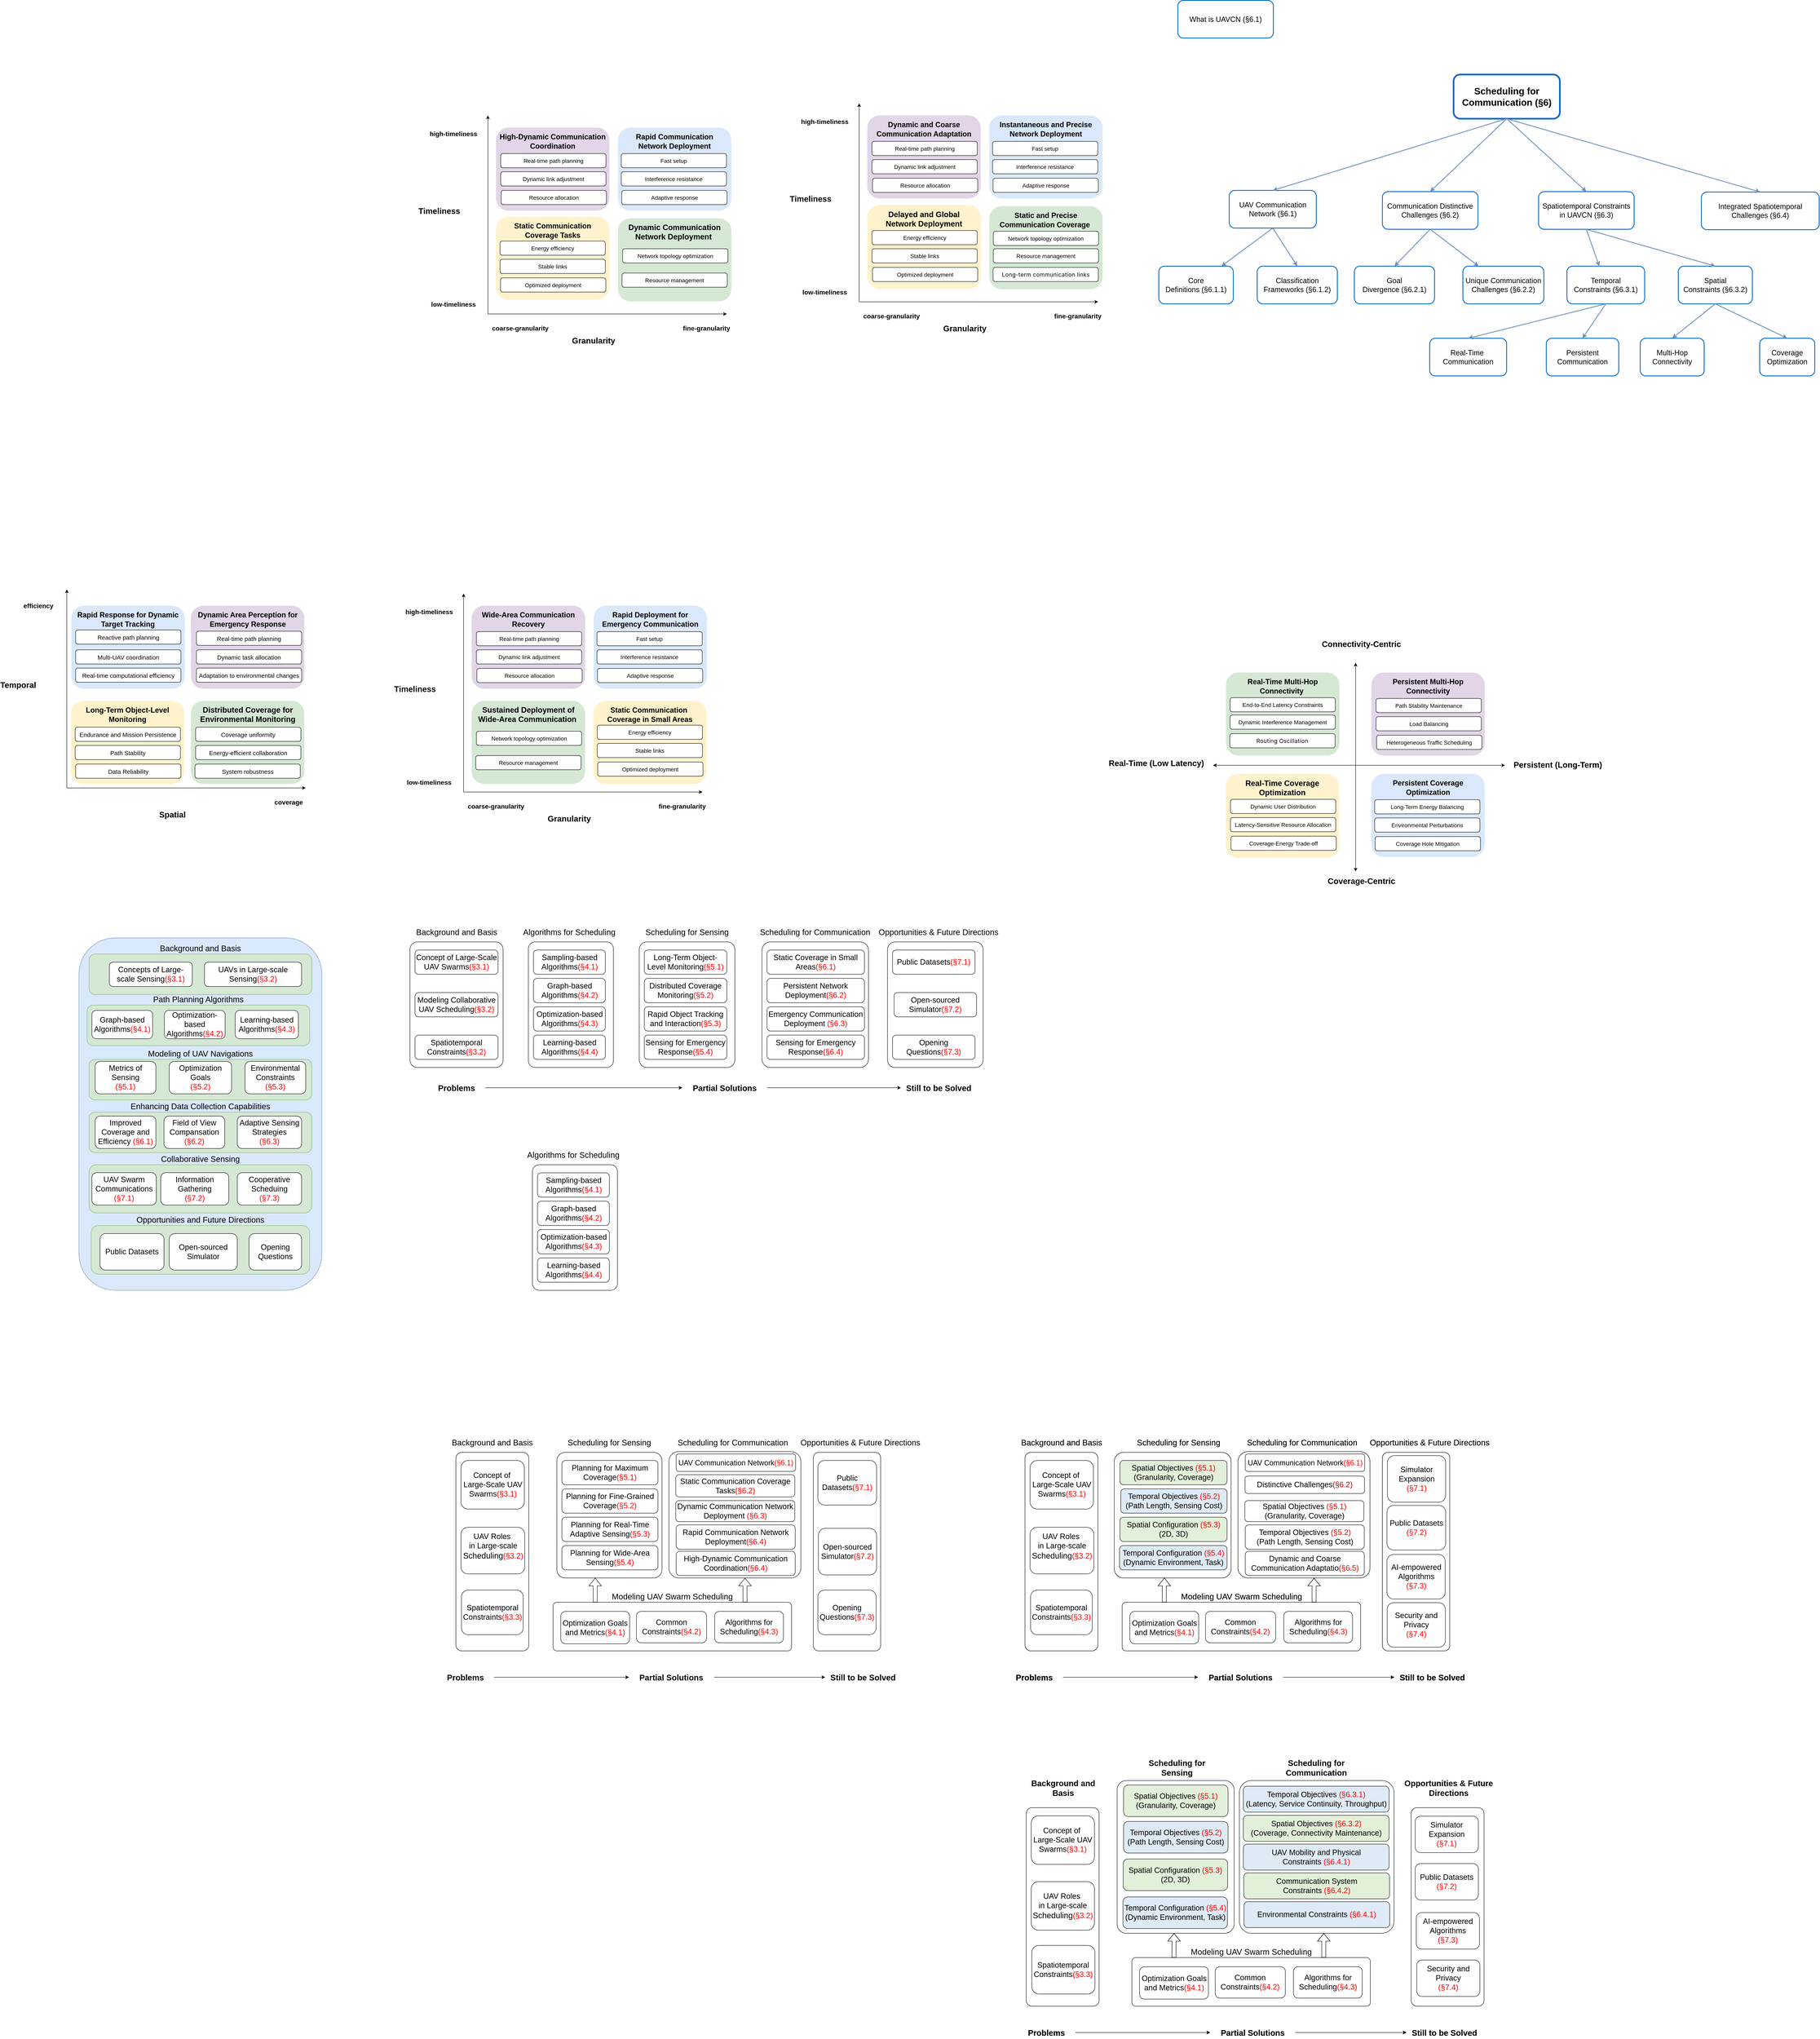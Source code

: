 <mxfile version="26.0.13">
  <diagram name="第 1 页" id="lKYJNV1JYSL0fNV-0X3W">
    <mxGraphModel dx="2015" dy="3203" grid="0" gridSize="10" guides="1" tooltips="1" connect="1" arrows="1" fold="1" page="0" pageScale="1" pageWidth="827" pageHeight="1169" math="0" shadow="0">
      <root>
        <mxCell id="0" />
        <mxCell id="1" parent="0" />
        <mxCell id="8JE8dJGaa-7Noi-EUSGW-1" value="" style="rounded=1;whiteSpace=wrap;html=1;glass=0;arcSize=8;" parent="1" vertex="1">
          <mxGeometry x="887.5" y="210" width="230" height="310" as="geometry" />
        </mxCell>
        <mxCell id="8JE8dJGaa-7Noi-EUSGW-2" value="" style="rounded=1;whiteSpace=wrap;html=1;fillColor=#dae8fc;strokeColor=#6c8ebf;" parent="1" vertex="1">
          <mxGeometry x="70" y="200" width="600" height="870" as="geometry" />
        </mxCell>
        <mxCell id="8JE8dJGaa-7Noi-EUSGW-3" value="Background and Basis" style="rounded=1;whiteSpace=wrap;html=1;labelPosition=center;verticalLabelPosition=top;align=center;verticalAlign=bottom;fontSize=20;fillColor=#d5e8d4;strokeColor=#82b366;" parent="1" vertex="1">
          <mxGeometry x="95" y="240" width="550" height="100" as="geometry" />
        </mxCell>
        <mxCell id="8JE8dJGaa-7Noi-EUSGW-4" value="UAVs in Large-scale Sensing&lt;span style=&quot;color: rgb(255 , 0 , 0)&quot;&gt;(§3.2)&lt;/span&gt;" style="rounded=1;whiteSpace=wrap;html=1;fontSize=19;" parent="1" vertex="1">
          <mxGeometry x="380" y="260" width="240" height="60" as="geometry" />
        </mxCell>
        <mxCell id="8JE8dJGaa-7Noi-EUSGW-5" value="Concepts of Large-scale Sensing&lt;font color=&quot;#ff0000&quot;&gt;(§3.1)&lt;/font&gt;" style="rounded=1;whiteSpace=wrap;html=1;fontSize=19;" parent="1" vertex="1">
          <mxGeometry x="145" y="260" width="205" height="60" as="geometry" />
        </mxCell>
        <mxCell id="8JE8dJGaa-7Noi-EUSGW-6" value="Modeling of UAV Navigations" style="rounded=1;whiteSpace=wrap;html=1;labelPosition=center;verticalLabelPosition=top;align=center;verticalAlign=bottom;fontSize=20;fillColor=#d5e8d4;strokeColor=#82b366;" parent="1" vertex="1">
          <mxGeometry x="95" y="500" width="550" height="100" as="geometry" />
        </mxCell>
        <mxCell id="8JE8dJGaa-7Noi-EUSGW-7" value="Collaborative Sensing" style="rounded=1;whiteSpace=wrap;html=1;labelPosition=center;verticalLabelPosition=top;align=center;verticalAlign=bottom;fontSize=20;fillColor=#d5e8d4;strokeColor=#82b366;" parent="1" vertex="1">
          <mxGeometry x="95" y="760" width="550" height="119" as="geometry" />
        </mxCell>
        <mxCell id="8JE8dJGaa-7Noi-EUSGW-8" value="Enhancing Data Collection Capabilities" style="rounded=1;whiteSpace=wrap;html=1;labelPosition=center;verticalLabelPosition=top;align=center;verticalAlign=bottom;fontSize=20;fillColor=#d5e8d4;strokeColor=#82b366;" parent="1" vertex="1">
          <mxGeometry x="95" y="630" width="550" height="100" as="geometry" />
        </mxCell>
        <mxCell id="8JE8dJGaa-7Noi-EUSGW-9" value="Opportunities and Future Directions" style="rounded=1;whiteSpace=wrap;html=1;labelPosition=center;verticalLabelPosition=top;align=center;verticalAlign=bottom;fontSize=20;fillColor=#d5e8d4;strokeColor=#82b366;" parent="1" vertex="1">
          <mxGeometry x="100" y="910" width="540" height="120" as="geometry" />
        </mxCell>
        <mxCell id="8JE8dJGaa-7Noi-EUSGW-10" value="Metrics of Sensing&lt;br&gt;&lt;span style=&quot;color: rgb(255 , 0 , 0)&quot;&gt;(§5.1)&lt;/span&gt;" style="rounded=1;whiteSpace=wrap;html=1;fontSize=19;" parent="1" vertex="1">
          <mxGeometry x="110" y="505" width="150" height="80" as="geometry" />
        </mxCell>
        <mxCell id="8JE8dJGaa-7Noi-EUSGW-11" value="Optimization Goals&lt;br&gt;&lt;span style=&quot;color: rgb(255 , 0 , 0)&quot;&gt;(§5.2)&lt;/span&gt;" style="rounded=1;whiteSpace=wrap;html=1;fontSize=19;" parent="1" vertex="1">
          <mxGeometry x="293" y="505" width="154" height="80" as="geometry" />
        </mxCell>
        <mxCell id="8JE8dJGaa-7Noi-EUSGW-12" value="Environmental Constraints&lt;br&gt;&lt;span style=&quot;color: rgb(255 , 0 , 0)&quot;&gt;(§5.3)&lt;/span&gt;" style="rounded=1;whiteSpace=wrap;html=1;fontSize=19;" parent="1" vertex="1">
          <mxGeometry x="480" y="505" width="150" height="80" as="geometry" />
        </mxCell>
        <mxCell id="8JE8dJGaa-7Noi-EUSGW-13" value="Public Datasets" style="rounded=1;whiteSpace=wrap;html=1;fontSize=19;" parent="1" vertex="1">
          <mxGeometry x="122" y="930" width="158" height="90" as="geometry" />
        </mxCell>
        <mxCell id="8JE8dJGaa-7Noi-EUSGW-14" value="Open-sourced Simulator" style="rounded=1;whiteSpace=wrap;html=1;fontSize=19;" parent="1" vertex="1">
          <mxGeometry x="293" y="930" width="168" height="90" as="geometry" />
        </mxCell>
        <mxCell id="8JE8dJGaa-7Noi-EUSGW-15" value="Opening Questions" style="rounded=1;whiteSpace=wrap;html=1;fontSize=19;" parent="1" vertex="1">
          <mxGeometry x="490" y="930" width="130" height="90" as="geometry" />
        </mxCell>
        <mxCell id="8JE8dJGaa-7Noi-EUSGW-16" value="Path Planning Algorithms" style="rounded=1;whiteSpace=wrap;html=1;labelPosition=center;verticalLabelPosition=top;align=center;verticalAlign=bottom;fontSize=20;fillColor=#d5e8d4;strokeColor=#82b366;" parent="1" vertex="1">
          <mxGeometry x="90" y="366" width="550" height="100" as="geometry" />
        </mxCell>
        <mxCell id="8JE8dJGaa-7Noi-EUSGW-17" value="Graph-based Algorithms&lt;span style=&quot;color: rgb(255 , 0 , 0)&quot;&gt;(§4.1)&lt;/span&gt;" style="rounded=1;whiteSpace=wrap;html=1;fontSize=19;" parent="1" vertex="1">
          <mxGeometry x="102" y="379" width="150" height="70" as="geometry" />
        </mxCell>
        <mxCell id="8JE8dJGaa-7Noi-EUSGW-18" value="Optimization-based Algorithms&lt;span style=&quot;color: rgb(255 , 0 , 0)&quot;&gt;(§4.2)&lt;/span&gt;" style="rounded=1;whiteSpace=wrap;html=1;fontSize=19;" parent="1" vertex="1">
          <mxGeometry x="281" y="379" width="150" height="70" as="geometry" />
        </mxCell>
        <mxCell id="8JE8dJGaa-7Noi-EUSGW-19" value="Learning-based Algorithms&lt;span style=&quot;color: rgb(255 , 0 , 0)&quot;&gt;(§4.3)&lt;/span&gt;" style="rounded=1;whiteSpace=wrap;html=1;fontSize=19;" parent="1" vertex="1">
          <mxGeometry x="456" y="379" width="156" height="70" as="geometry" />
        </mxCell>
        <mxCell id="8JE8dJGaa-7Noi-EUSGW-20" value="Improved Coverage and Efficiency&amp;nbsp;&lt;span style=&quot;color: rgb(255 , 0 , 0)&quot;&gt;(§6.1)&lt;/span&gt;" style="rounded=1;whiteSpace=wrap;html=1;fontSize=19;" parent="1" vertex="1">
          <mxGeometry x="110" y="640" width="150" height="80" as="geometry" />
        </mxCell>
        <mxCell id="8JE8dJGaa-7Noi-EUSGW-21" value="Field of View Compansation&lt;br&gt;&lt;span style=&quot;color: rgb(255 , 0 , 0)&quot;&gt;(§6.2)&lt;/span&gt;" style="rounded=1;whiteSpace=wrap;html=1;fontSize=19;" parent="1" vertex="1">
          <mxGeometry x="280" y="640" width="150" height="80" as="geometry" />
        </mxCell>
        <mxCell id="8JE8dJGaa-7Noi-EUSGW-22" value="Adaptive Sensing Strategies&lt;br&gt;&lt;span style=&quot;color: rgb(255 , 0 , 0)&quot;&gt;(§6.3)&lt;/span&gt;" style="rounded=1;whiteSpace=wrap;html=1;fontSize=19;" parent="1" vertex="1">
          <mxGeometry x="461" y="640" width="159" height="80" as="geometry" />
        </mxCell>
        <mxCell id="8JE8dJGaa-7Noi-EUSGW-23" value="Cooperative Scheduing&lt;br&gt;&lt;span style=&quot;color: rgb(255 , 0 , 0)&quot;&gt;(§7.3)&lt;/span&gt;" style="rounded=1;whiteSpace=wrap;html=1;fontSize=19;" parent="1" vertex="1">
          <mxGeometry x="461" y="779.5" width="159" height="80" as="geometry" />
        </mxCell>
        <mxCell id="8JE8dJGaa-7Noi-EUSGW-24" value="Information Gathering&lt;br&gt;&lt;span style=&quot;color: rgb(255 , 0 , 0)&quot;&gt;(§7.2)&lt;/span&gt;" style="rounded=1;whiteSpace=wrap;html=1;fontSize=19;" parent="1" vertex="1">
          <mxGeometry x="272" y="779.5" width="168" height="80" as="geometry" />
        </mxCell>
        <mxCell id="8JE8dJGaa-7Noi-EUSGW-25" value="UAV Swarm Communications&lt;br&gt;&lt;span style=&quot;color: rgb(255 , 0 , 0)&quot;&gt;(§7.1)&lt;/span&gt;" style="rounded=1;whiteSpace=wrap;html=1;fontSize=19;" parent="1" vertex="1">
          <mxGeometry x="102" y="779.5" width="159" height="80" as="geometry" />
        </mxCell>
        <mxCell id="8JE8dJGaa-7Noi-EUSGW-26" value="Concept of Large-Scale UAV Swarms&lt;font color=&quot;#ff0000&quot;&gt;(§3.1)&lt;/font&gt;" style="rounded=1;whiteSpace=wrap;html=1;fontSize=19;" parent="1" vertex="1">
          <mxGeometry x="900" y="230" width="205" height="60" as="geometry" />
        </mxCell>
        <mxCell id="8JE8dJGaa-7Noi-EUSGW-27" value="Modeling Collaborative UAV Scheduling&lt;font color=&quot;#ff0000&quot;&gt;(§3.2)&lt;/font&gt;" style="rounded=1;whiteSpace=wrap;html=1;fontSize=19;" parent="1" vertex="1">
          <mxGeometry x="900" y="335" width="205" height="60" as="geometry" />
        </mxCell>
        <mxCell id="8JE8dJGaa-7Noi-EUSGW-28" value="Spatiotemporal Constraints&lt;font color=&quot;#ff0000&quot;&gt;(§3.2)&lt;/font&gt;" style="rounded=1;whiteSpace=wrap;html=1;fontSize=19;" parent="1" vertex="1">
          <mxGeometry x="900" y="440" width="205" height="60" as="geometry" />
        </mxCell>
        <mxCell id="8JE8dJGaa-7Noi-EUSGW-29" value="&lt;span style=&quot;font-size: 20px;&quot;&gt;Background and Basis&lt;/span&gt;" style="text;html=1;align=center;verticalAlign=middle;whiteSpace=wrap;rounded=0;" parent="1" vertex="1">
          <mxGeometry x="877.5" y="170" width="250" height="30" as="geometry" />
        </mxCell>
        <mxCell id="8JE8dJGaa-7Noi-EUSGW-30" value="" style="rounded=1;whiteSpace=wrap;html=1;glass=0;arcSize=8;" parent="1" vertex="1">
          <mxGeometry x="1180" y="210" width="210" height="310" as="geometry" />
        </mxCell>
        <mxCell id="8JE8dJGaa-7Noi-EUSGW-31" value="Sampling-based Algorithms&lt;font color=&quot;#ff0000&quot;&gt;(§4.1)&lt;/font&gt;" style="rounded=1;whiteSpace=wrap;html=1;fontSize=19;" parent="1" vertex="1">
          <mxGeometry x="1192.5" y="230" width="177.5" height="60" as="geometry" />
        </mxCell>
        <mxCell id="8JE8dJGaa-7Noi-EUSGW-32" value="Graph-based Algorithms&lt;font color=&quot;#ff0000&quot;&gt;(§4.2)&lt;/font&gt;" style="rounded=1;whiteSpace=wrap;html=1;fontSize=19;" parent="1" vertex="1">
          <mxGeometry x="1192.5" y="300" width="177.5" height="60" as="geometry" />
        </mxCell>
        <mxCell id="8JE8dJGaa-7Noi-EUSGW-33" value="Optimization-based Algorithms&lt;font color=&quot;#ff0000&quot;&gt;(§4.3)&lt;/font&gt;" style="rounded=1;whiteSpace=wrap;html=1;fontSize=19;" parent="1" vertex="1">
          <mxGeometry x="1192.5" y="370" width="177.5" height="60" as="geometry" />
        </mxCell>
        <mxCell id="8JE8dJGaa-7Noi-EUSGW-34" value="&lt;span style=&quot;font-size: 20px;&quot;&gt;Algorithms for Scheduling&lt;/span&gt;" style="text;html=1;align=center;verticalAlign=middle;whiteSpace=wrap;rounded=0;" parent="1" vertex="1">
          <mxGeometry x="1156.25" y="170" width="250" height="30" as="geometry" />
        </mxCell>
        <mxCell id="8JE8dJGaa-7Noi-EUSGW-35" value="Learning-based Algorithms&lt;font color=&quot;#ff0000&quot;&gt;(§4.4)&lt;/font&gt;" style="rounded=1;whiteSpace=wrap;html=1;fontSize=19;" parent="1" vertex="1">
          <mxGeometry x="1192.5" y="440" width="177.5" height="60" as="geometry" />
        </mxCell>
        <mxCell id="8JE8dJGaa-7Noi-EUSGW-36" value="" style="rounded=1;whiteSpace=wrap;html=1;glass=0;arcSize=8;" parent="1" vertex="1">
          <mxGeometry x="1453.75" y="210" width="236.25" height="310" as="geometry" />
        </mxCell>
        <mxCell id="8JE8dJGaa-7Noi-EUSGW-37" value="Long-Term Object-Level Monitoring&lt;font color=&quot;#ff0000&quot;&gt;(§5.1)&lt;/font&gt;" style="rounded=1;whiteSpace=wrap;html=1;fontSize=19;" parent="1" vertex="1">
          <mxGeometry x="1466.25" y="230" width="203.75" height="60" as="geometry" />
        </mxCell>
        <mxCell id="8JE8dJGaa-7Noi-EUSGW-38" value="Distributed Coverage Monitoring&lt;font color=&quot;#ff0000&quot;&gt;(§5.2)&lt;/font&gt;" style="rounded=1;whiteSpace=wrap;html=1;fontSize=19;" parent="1" vertex="1">
          <mxGeometry x="1466.25" y="300" width="203.75" height="60" as="geometry" />
        </mxCell>
        <mxCell id="8JE8dJGaa-7Noi-EUSGW-39" value="Rapid Object Tracking and Interaction&lt;font color=&quot;#ff0000&quot;&gt;(§5.3)&lt;/font&gt;" style="rounded=1;whiteSpace=wrap;html=1;fontSize=19;" parent="1" vertex="1">
          <mxGeometry x="1466.25" y="370" width="203.75" height="60" as="geometry" />
        </mxCell>
        <mxCell id="8JE8dJGaa-7Noi-EUSGW-40" value="&lt;span style=&quot;font-size: 20px;&quot;&gt;Scheduling&amp;nbsp;&lt;/span&gt;&lt;span style=&quot;font-size: 20px;&quot;&gt;for Sensing&lt;/span&gt;" style="text;html=1;align=center;verticalAlign=middle;whiteSpace=wrap;rounded=0;" parent="1" vertex="1">
          <mxGeometry x="1446.88" y="170" width="250" height="30" as="geometry" />
        </mxCell>
        <mxCell id="8JE8dJGaa-7Noi-EUSGW-41" value="Sensing for Emergency Response&lt;font color=&quot;#ff0000&quot;&gt;(§5.4)&lt;/font&gt;" style="rounded=1;whiteSpace=wrap;html=1;fontSize=19;" parent="1" vertex="1">
          <mxGeometry x="1466.25" y="440" width="203.75" height="60" as="geometry" />
        </mxCell>
        <mxCell id="8JE8dJGaa-7Noi-EUSGW-42" value="" style="rounded=1;whiteSpace=wrap;html=1;glass=0;arcSize=8;" parent="1" vertex="1">
          <mxGeometry x="1756.87" y="210" width="263.13" height="310" as="geometry" />
        </mxCell>
        <mxCell id="8JE8dJGaa-7Noi-EUSGW-43" value="Static Coverage in Small Areas&lt;font color=&quot;#ff0000&quot;&gt;(§6.1)&lt;/font&gt;" style="rounded=1;whiteSpace=wrap;html=1;fontSize=19;" parent="1" vertex="1">
          <mxGeometry x="1769.37" y="230" width="240.63" height="60" as="geometry" />
        </mxCell>
        <mxCell id="8JE8dJGaa-7Noi-EUSGW-44" value="Persistent Network Deployment&lt;font color=&quot;#ff0000&quot;&gt;(§6.2)&lt;/font&gt;" style="rounded=1;whiteSpace=wrap;html=1;fontSize=19;" parent="1" vertex="1">
          <mxGeometry x="1769.37" y="300" width="240.63" height="60" as="geometry" />
        </mxCell>
        <mxCell id="8JE8dJGaa-7Noi-EUSGW-45" value="Emergency Communication Deployment&amp;nbsp;&lt;font color=&quot;#ff0000&quot;&gt;(§6.3)&lt;/font&gt;" style="rounded=1;whiteSpace=wrap;html=1;fontSize=19;" parent="1" vertex="1">
          <mxGeometry x="1769.37" y="370" width="240.63" height="60" as="geometry" />
        </mxCell>
        <mxCell id="8JE8dJGaa-7Noi-EUSGW-46" value="&lt;span style=&quot;font-size: 20px;&quot;&gt;Scheduling&amp;nbsp;&lt;/span&gt;&lt;span style=&quot;font-size: 20px;&quot;&gt;for Communication&lt;/span&gt;" style="text;html=1;align=center;verticalAlign=middle;whiteSpace=wrap;rounded=0;" parent="1" vertex="1">
          <mxGeometry x="1743.44" y="170" width="290" height="30" as="geometry" />
        </mxCell>
        <mxCell id="8JE8dJGaa-7Noi-EUSGW-47" value="Sensing for Emergency Response&lt;font color=&quot;#ff0000&quot;&gt;(§6.4)&lt;/font&gt;" style="rounded=1;whiteSpace=wrap;html=1;fontSize=19;" parent="1" vertex="1">
          <mxGeometry x="1769.37" y="440" width="240.63" height="60" as="geometry" />
        </mxCell>
        <mxCell id="8JE8dJGaa-7Noi-EUSGW-48" value="" style="rounded=1;whiteSpace=wrap;html=1;glass=0;arcSize=8;" parent="1" vertex="1">
          <mxGeometry x="2066.87" y="210" width="236.25" height="310" as="geometry" />
        </mxCell>
        <mxCell id="8JE8dJGaa-7Noi-EUSGW-49" value="Public Datasets&lt;font color=&quot;#ff0000&quot;&gt;(§7.1)&lt;/font&gt;" style="rounded=1;whiteSpace=wrap;html=1;fontSize=19;" parent="1" vertex="1">
          <mxGeometry x="2079.37" y="230" width="203.75" height="60" as="geometry" />
        </mxCell>
        <mxCell id="8JE8dJGaa-7Noi-EUSGW-50" value="Open-sourced Simulator&lt;font color=&quot;#ff0000&quot;&gt;(§7.2)&lt;/font&gt;" style="rounded=1;whiteSpace=wrap;html=1;fontSize=19;" parent="1" vertex="1">
          <mxGeometry x="2083.12" y="335" width="203.75" height="60" as="geometry" />
        </mxCell>
        <mxCell id="8JE8dJGaa-7Noi-EUSGW-51" value="&lt;span style=&quot;font-size: 20px;&quot;&gt;Opportunities &amp;amp; Future Directions&lt;/span&gt;" style="text;html=1;align=center;verticalAlign=middle;whiteSpace=wrap;rounded=0;" parent="1" vertex="1">
          <mxGeometry x="2033.44" y="170" width="320" height="30" as="geometry" />
        </mxCell>
        <mxCell id="8JE8dJGaa-7Noi-EUSGW-52" value="Opening Questions&lt;font color=&quot;#ff0000&quot;&gt;(§7.3)&lt;/font&gt;" style="rounded=1;whiteSpace=wrap;html=1;fontSize=19;" parent="1" vertex="1">
          <mxGeometry x="2079.37" y="440" width="203.75" height="60" as="geometry" />
        </mxCell>
        <mxCell id="8JE8dJGaa-7Noi-EUSGW-53" style="edgeStyle=orthogonalEdgeStyle;rounded=0;orthogonalLoop=1;jettySize=auto;html=1;exitX=1;exitY=0.5;exitDx=0;exitDy=0;" parent="1" source="8JE8dJGaa-7Noi-EUSGW-54" target="8JE8dJGaa-7Noi-EUSGW-56" edge="1">
          <mxGeometry relative="1" as="geometry" />
        </mxCell>
        <mxCell id="8JE8dJGaa-7Noi-EUSGW-54" value="&lt;span style=&quot;font-size: 20px;&quot;&gt;&lt;b&gt;Problems&lt;/b&gt;&lt;/span&gt;" style="text;html=1;align=center;verticalAlign=middle;whiteSpace=wrap;rounded=0;" parent="1" vertex="1">
          <mxGeometry x="931.25" y="555" width="142.5" height="30" as="geometry" />
        </mxCell>
        <mxCell id="8JE8dJGaa-7Noi-EUSGW-55" style="edgeStyle=orthogonalEdgeStyle;rounded=0;orthogonalLoop=1;jettySize=auto;html=1;exitX=1;exitY=0.5;exitDx=0;exitDy=0;entryX=0;entryY=0.5;entryDx=0;entryDy=0;" parent="1" source="8JE8dJGaa-7Noi-EUSGW-56" target="8JE8dJGaa-7Noi-EUSGW-57" edge="1">
          <mxGeometry relative="1" as="geometry" />
        </mxCell>
        <mxCell id="8JE8dJGaa-7Noi-EUSGW-56" value="&lt;span style=&quot;font-size: 20px;&quot;&gt;&lt;b&gt;Partial Solutions&lt;/b&gt;&lt;/span&gt;" style="text;html=1;align=center;verticalAlign=middle;whiteSpace=wrap;rounded=0;" parent="1" vertex="1">
          <mxGeometry x="1560" y="555" width="210" height="30" as="geometry" />
        </mxCell>
        <mxCell id="8JE8dJGaa-7Noi-EUSGW-57" value="&lt;span style=&quot;font-size: 20px;&quot;&gt;&lt;b&gt;Still to be Solved&lt;/b&gt;&lt;/span&gt;" style="text;html=1;align=center;verticalAlign=middle;whiteSpace=wrap;rounded=0;" parent="1" vertex="1">
          <mxGeometry x="2100" y="555" width="186.88" height="30" as="geometry" />
        </mxCell>
        <mxCell id="-tQFiQ8kx9aQ_QGWf1GP-1" value="&lt;span style=&quot;font-size: 18px;&quot;&gt;&lt;b&gt;Static Communication&amp;nbsp;&lt;/b&gt;&lt;/span&gt;&lt;div&gt;&lt;span style=&quot;font-size: 18px;&quot;&gt;&lt;b&gt;Coverage in Small Areas&lt;/b&gt;&lt;/span&gt;&lt;br&gt;&lt;div&gt;&lt;b&gt;&lt;font style=&quot;font-size: 18px;&quot;&gt;&lt;br&gt;&lt;/font&gt;&lt;/b&gt;&lt;/div&gt;&lt;div&gt;&lt;b&gt;&lt;font style=&quot;font-size: 18px;&quot;&gt;&lt;br&gt;&lt;/font&gt;&lt;/b&gt;&lt;/div&gt;&lt;div&gt;&lt;b&gt;&lt;font style=&quot;font-size: 18px;&quot;&gt;&lt;br&gt;&lt;/font&gt;&lt;/b&gt;&lt;/div&gt;&lt;div&gt;&lt;b&gt;&lt;font style=&quot;font-size: 18px;&quot;&gt;&lt;br&gt;&lt;/font&gt;&lt;/b&gt;&lt;/div&gt;&lt;div&gt;&lt;b&gt;&lt;font style=&quot;font-size: 18px;&quot;&gt;&lt;br&gt;&lt;/font&gt;&lt;/b&gt;&lt;/div&gt;&lt;div&gt;&lt;br&gt;&lt;/div&gt;&lt;/div&gt;" style="rounded=1;whiteSpace=wrap;html=1;fontSize=19;fillColor=#fff2cc;strokeColor=none;" parent="1" vertex="1">
          <mxGeometry x="1340" y="-385" width="280" height="205" as="geometry" />
        </mxCell>
        <mxCell id="-tQFiQ8kx9aQ_QGWf1GP-2" value="" style="endArrow=classic;html=1;rounded=0;" parent="1" edge="1">
          <mxGeometry width="50" height="50" relative="1" as="geometry">
            <mxPoint x="1020" y="-160" as="sourcePoint" />
            <mxPoint x="1610" y="-160" as="targetPoint" />
          </mxGeometry>
        </mxCell>
        <mxCell id="-tQFiQ8kx9aQ_QGWf1GP-3" value="" style="endArrow=classic;html=1;rounded=0;" parent="1" edge="1">
          <mxGeometry width="50" height="50" relative="1" as="geometry">
            <mxPoint x="1020" y="-160" as="sourcePoint" />
            <mxPoint x="1020" y="-650" as="targetPoint" />
          </mxGeometry>
        </mxCell>
        <mxCell id="-tQFiQ8kx9aQ_QGWf1GP-4" value="&lt;b&gt;&lt;font style=&quot;font-size: 20px;&quot;&gt;Granularity&lt;/font&gt;&lt;/b&gt;" style="text;html=1;align=center;verticalAlign=middle;whiteSpace=wrap;rounded=0;" parent="1" vertex="1">
          <mxGeometry x="1251.25" y="-110" width="60" height="30" as="geometry" />
        </mxCell>
        <mxCell id="-tQFiQ8kx9aQ_QGWf1GP-5" value="&lt;b style=&quot;&quot;&gt;&lt;font style=&quot;font-size: 20px;&quot;&gt;Timeliness&lt;/font&gt;&lt;/b&gt;" style="text;html=1;align=center;verticalAlign=middle;whiteSpace=wrap;rounded=0;" parent="1" vertex="1">
          <mxGeometry x="870" y="-430" width="60" height="30" as="geometry" />
        </mxCell>
        <mxCell id="-tQFiQ8kx9aQ_QGWf1GP-6" value="&lt;span style=&quot;font-size: 16px;&quot;&gt;&lt;b&gt;fine-granularity&lt;/b&gt;&lt;/span&gt;" style="text;html=1;align=center;verticalAlign=middle;whiteSpace=wrap;rounded=0;" parent="1" vertex="1">
          <mxGeometry x="1490" y="-140" width="140" height="30" as="geometry" />
        </mxCell>
        <mxCell id="-tQFiQ8kx9aQ_QGWf1GP-7" value="&lt;span style=&quot;font-size: 16px;&quot;&gt;&lt;b&gt;coarse-granularity&lt;/b&gt;&lt;/span&gt;" style="text;html=1;align=center;verticalAlign=middle;whiteSpace=wrap;rounded=0;" parent="1" vertex="1">
          <mxGeometry x="1020" y="-140" width="160" height="30" as="geometry" />
        </mxCell>
        <mxCell id="-tQFiQ8kx9aQ_QGWf1GP-8" value="&lt;span style=&quot;font-size: 16px;&quot;&gt;&lt;b&gt;low-timeliness&lt;/b&gt;&lt;/span&gt;" style="text;html=1;align=center;verticalAlign=middle;whiteSpace=wrap;rounded=0;" parent="1" vertex="1">
          <mxGeometry x="870" y="-199" width="130" height="30" as="geometry" />
        </mxCell>
        <mxCell id="-tQFiQ8kx9aQ_QGWf1GP-9" value="&lt;span style=&quot;font-size: 16px;&quot;&gt;&lt;b&gt;high-timeliness&lt;/b&gt;&lt;/span&gt;" style="text;html=1;align=center;verticalAlign=middle;whiteSpace=wrap;rounded=0;" parent="1" vertex="1">
          <mxGeometry x="870" y="-620" width="130" height="30" as="geometry" />
        </mxCell>
        <mxCell id="-tQFiQ8kx9aQ_QGWf1GP-10" value="&lt;div&gt;&lt;b&gt;Sustained Deployment of Wide-Area Communication&amp;nbsp;&lt;/b&gt;&lt;br&gt;&lt;div&gt;&lt;b&gt;&lt;font style=&quot;font-size: 18px;&quot;&gt;&lt;br&gt;&lt;/font&gt;&lt;/b&gt;&lt;/div&gt;&lt;div&gt;&lt;b&gt;&lt;font style=&quot;font-size: 18px;&quot;&gt;&lt;br&gt;&lt;/font&gt;&lt;/b&gt;&lt;/div&gt;&lt;div&gt;&lt;b&gt;&lt;font style=&quot;font-size: 18px;&quot;&gt;&lt;br&gt;&lt;/font&gt;&lt;/b&gt;&lt;/div&gt;&lt;div&gt;&lt;b&gt;&lt;font style=&quot;font-size: 18px;&quot;&gt;&lt;br&gt;&lt;/font&gt;&lt;/b&gt;&lt;/div&gt;&lt;div&gt;&lt;b&gt;&lt;font style=&quot;font-size: 18px;&quot;&gt;&lt;br&gt;&lt;/font&gt;&lt;/b&gt;&lt;/div&gt;&lt;div&gt;&lt;br&gt;&lt;/div&gt;&lt;/div&gt;" style="rounded=1;whiteSpace=wrap;html=1;fontSize=19;fillColor=#d5e8d4;strokeColor=none;" parent="1" vertex="1">
          <mxGeometry x="1040" y="-385" width="280" height="205" as="geometry" />
        </mxCell>
        <mxCell id="-tQFiQ8kx9aQ_QGWf1GP-11" value="&lt;font style=&quot;font-size: 18px;&quot;&gt;&lt;b&gt;Rapid Deployment for Emergency Communication&lt;/b&gt;&lt;/font&gt;&lt;div&gt;&lt;b&gt;&lt;font style=&quot;font-size: 18px;&quot;&gt;&lt;br&gt;&lt;/font&gt;&lt;/b&gt;&lt;/div&gt;&lt;div&gt;&lt;b&gt;&lt;font style=&quot;font-size: 18px;&quot;&gt;&lt;br&gt;&lt;/font&gt;&lt;/b&gt;&lt;/div&gt;&lt;div&gt;&lt;b&gt;&lt;font style=&quot;font-size: 18px;&quot;&gt;&lt;br&gt;&lt;/font&gt;&lt;/b&gt;&lt;/div&gt;&lt;div&gt;&lt;b&gt;&lt;font style=&quot;font-size: 18px;&quot;&gt;&lt;br&gt;&lt;/font&gt;&lt;/b&gt;&lt;/div&gt;&lt;div&gt;&lt;b&gt;&lt;font style=&quot;font-size: 18px;&quot;&gt;&lt;br&gt;&lt;/font&gt;&lt;/b&gt;&lt;/div&gt;&lt;div&gt;&lt;br&gt;&lt;/div&gt;" style="rounded=1;whiteSpace=wrap;html=1;fontSize=19;fillColor=#dae8fc;strokeColor=none;" parent="1" vertex="1">
          <mxGeometry x="1341.25" y="-620" width="280" height="205" as="geometry" />
        </mxCell>
        <mxCell id="-tQFiQ8kx9aQ_QGWf1GP-12" value="&lt;font style=&quot;font-size: 18px;&quot;&gt;&lt;b&gt;Wide-Area Communication Recovery&lt;br&gt;&lt;/b&gt;&lt;/font&gt;&lt;div&gt;&lt;b&gt;&lt;font style=&quot;font-size: 18px;&quot;&gt;&lt;br&gt;&lt;/font&gt;&lt;/b&gt;&lt;/div&gt;&lt;div&gt;&lt;b&gt;&lt;font style=&quot;font-size: 18px;&quot;&gt;&lt;br&gt;&lt;/font&gt;&lt;/b&gt;&lt;/div&gt;&lt;div&gt;&lt;b&gt;&lt;font style=&quot;font-size: 18px;&quot;&gt;&lt;br&gt;&lt;/font&gt;&lt;/b&gt;&lt;/div&gt;&lt;div&gt;&lt;b&gt;&lt;font style=&quot;font-size: 18px;&quot;&gt;&lt;br&gt;&lt;/font&gt;&lt;/b&gt;&lt;/div&gt;&lt;div&gt;&lt;b&gt;&lt;font style=&quot;font-size: 18px;&quot;&gt;&lt;br&gt;&lt;/font&gt;&lt;/b&gt;&lt;/div&gt;&lt;div&gt;&lt;br&gt;&lt;/div&gt;" style="rounded=1;whiteSpace=wrap;html=1;fontSize=19;fillColor=#e1d5e7;strokeColor=none;" parent="1" vertex="1">
          <mxGeometry x="1040" y="-620" width="280" height="205" as="geometry" />
        </mxCell>
        <mxCell id="-tQFiQ8kx9aQ_QGWf1GP-13" value="Energy efficiency" style="rounded=1;whiteSpace=wrap;html=1;strokeWidth=1;fontSize=14;" parent="1" vertex="1">
          <mxGeometry x="1350" y="-325" width="260" height="35" as="geometry" />
        </mxCell>
        <mxCell id="-tQFiQ8kx9aQ_QGWf1GP-14" value="Stable links" style="rounded=1;whiteSpace=wrap;html=1;strokeWidth=1;fontSize=14;" parent="1" vertex="1">
          <mxGeometry x="1350" y="-280" width="260" height="35" as="geometry" />
        </mxCell>
        <mxCell id="-tQFiQ8kx9aQ_QGWf1GP-15" value="Optimized deployment" style="rounded=1;whiteSpace=wrap;html=1;strokeWidth=1;fontSize=14;" parent="1" vertex="1">
          <mxGeometry x="1351.25" y="-234" width="260" height="35" as="geometry" />
        </mxCell>
        <mxCell id="-tQFiQ8kx9aQ_QGWf1GP-16" value="Network topology optimization" style="rounded=1;whiteSpace=wrap;html=1;strokeWidth=1;fontSize=14;" parent="1" vertex="1">
          <mxGeometry x="1051.57" y="-310" width="260" height="35" as="geometry" />
        </mxCell>
        <mxCell id="-tQFiQ8kx9aQ_QGWf1GP-17" value="Resource management" style="rounded=1;whiteSpace=wrap;html=1;strokeWidth=1;fontSize=14;" parent="1" vertex="1">
          <mxGeometry x="1050.0" y="-250" width="260" height="35" as="geometry" />
        </mxCell>
        <mxCell id="-tQFiQ8kx9aQ_QGWf1GP-18" value="Fast setup" style="rounded=1;whiteSpace=wrap;html=1;strokeWidth=1;fontSize=14;" parent="1" vertex="1">
          <mxGeometry x="1349.37" y="-556" width="260" height="35" as="geometry" />
        </mxCell>
        <mxCell id="-tQFiQ8kx9aQ_QGWf1GP-19" value="Interference resistance" style="rounded=1;whiteSpace=wrap;html=1;strokeWidth=1;fontSize=14;" parent="1" vertex="1">
          <mxGeometry x="1349.37" y="-511" width="260" height="35" as="geometry" />
        </mxCell>
        <mxCell id="-tQFiQ8kx9aQ_QGWf1GP-20" value="Adaptive response" style="rounded=1;whiteSpace=wrap;html=1;strokeWidth=1;fontSize=14;" parent="1" vertex="1">
          <mxGeometry x="1350.62" y="-465" width="260" height="35" as="geometry" />
        </mxCell>
        <mxCell id="-tQFiQ8kx9aQ_QGWf1GP-21" value="Real-time path planning" style="rounded=1;whiteSpace=wrap;html=1;strokeWidth=1;fontSize=14;" parent="1" vertex="1">
          <mxGeometry x="1051.57" y="-556" width="260" height="35" as="geometry" />
        </mxCell>
        <mxCell id="-tQFiQ8kx9aQ_QGWf1GP-22" value="Dynamic link adjustment" style="rounded=1;whiteSpace=wrap;html=1;strokeWidth=1;fontSize=14;" parent="1" vertex="1">
          <mxGeometry x="1051.57" y="-511" width="260" height="35" as="geometry" />
        </mxCell>
        <mxCell id="-tQFiQ8kx9aQ_QGWf1GP-23" value="Resource allocation" style="rounded=1;whiteSpace=wrap;html=1;strokeWidth=1;fontSize=14;" parent="1" vertex="1">
          <mxGeometry x="1052.82" y="-465" width="260" height="35" as="geometry" />
        </mxCell>
        <mxCell id="AHgwAtBn9opc_SdNSLN8-19" value="&lt;b style=&quot;font-size: 18px; background-color: initial;&quot;&gt;Long-Term Object-Level Monitoring&lt;/b&gt;&lt;div&gt;&lt;br&gt;&lt;/div&gt;&lt;div&gt;&lt;br&gt;&lt;/div&gt;&lt;div&gt;&lt;b&gt;&lt;font style=&quot;font-size: 18px;&quot;&gt;&lt;br&gt;&lt;/font&gt;&lt;/b&gt;&lt;/div&gt;&lt;div&gt;&lt;b&gt;&lt;font style=&quot;font-size: 18px;&quot;&gt;&lt;br&gt;&lt;/font&gt;&lt;/b&gt;&lt;/div&gt;&lt;div&gt;&lt;b&gt;&lt;font style=&quot;font-size: 18px;&quot;&gt;&lt;br&gt;&lt;/font&gt;&lt;/b&gt;&lt;/div&gt;&lt;div&gt;&lt;br&gt;&lt;/div&gt;" style="rounded=1;whiteSpace=wrap;html=1;fontSize=19;fillColor=#fff2cc;strokeColor=none;" parent="1" vertex="1">
          <mxGeometry x="50" y="-385" width="280" height="205" as="geometry" />
        </mxCell>
        <mxCell id="AHgwAtBn9opc_SdNSLN8-20" value="" style="endArrow=classic;html=1;rounded=0;" parent="1" edge="1">
          <mxGeometry width="50" height="50" relative="1" as="geometry">
            <mxPoint x="40" y="-170" as="sourcePoint" />
            <mxPoint x="630" y="-170" as="targetPoint" />
          </mxGeometry>
        </mxCell>
        <mxCell id="AHgwAtBn9opc_SdNSLN8-21" value="" style="endArrow=classic;html=1;rounded=0;" parent="1" edge="1">
          <mxGeometry width="50" height="50" relative="1" as="geometry">
            <mxPoint x="40" y="-170" as="sourcePoint" />
            <mxPoint x="40" y="-660" as="targetPoint" />
          </mxGeometry>
        </mxCell>
        <mxCell id="AHgwAtBn9opc_SdNSLN8-22" value="&lt;b&gt;&lt;font style=&quot;font-size: 20px;&quot;&gt;Spatial&lt;/font&gt;&lt;/b&gt;" style="text;html=1;align=center;verticalAlign=middle;whiteSpace=wrap;rounded=0;" parent="1" vertex="1">
          <mxGeometry x="271.25" y="-120" width="60" height="30" as="geometry" />
        </mxCell>
        <mxCell id="AHgwAtBn9opc_SdNSLN8-23" value="&lt;span style=&quot;font-size: 20px;&quot;&gt;&lt;b&gt;Temporal&lt;/b&gt;&lt;/span&gt;" style="text;html=1;align=center;verticalAlign=middle;whiteSpace=wrap;rounded=0;" parent="1" vertex="1">
          <mxGeometry x="-110" y="-440" width="60" height="30" as="geometry" />
        </mxCell>
        <mxCell id="AHgwAtBn9opc_SdNSLN8-24" value="&lt;span style=&quot;font-size: 16px;&quot;&gt;&lt;b&gt;coverage&lt;/b&gt;&lt;/span&gt;" style="text;html=1;align=center;verticalAlign=middle;whiteSpace=wrap;rounded=0;" parent="1" vertex="1">
          <mxGeometry x="558.13" y="-150" width="60" height="30" as="geometry" />
        </mxCell>
        <mxCell id="AHgwAtBn9opc_SdNSLN8-25" value="&lt;span style=&quot;font-size: 16px;&quot;&gt;&lt;b&gt;efficiency&lt;/b&gt;&lt;/span&gt;" style="text;html=1;align=center;verticalAlign=middle;whiteSpace=wrap;rounded=0;" parent="1" vertex="1">
          <mxGeometry x="-60" y="-635" width="60" height="30" as="geometry" />
        </mxCell>
        <mxCell id="AHgwAtBn9opc_SdNSLN8-26" value="&lt;b&gt;Distributed Coverage for Environmental Monitoring&lt;/b&gt;&lt;br&gt;&lt;div&gt;&lt;b&gt;&lt;font style=&quot;font-size: 18px;&quot;&gt;&lt;br&gt;&lt;/font&gt;&lt;/b&gt;&lt;/div&gt;&lt;div&gt;&lt;b&gt;&lt;font style=&quot;font-size: 18px;&quot;&gt;&lt;br&gt;&lt;/font&gt;&lt;/b&gt;&lt;/div&gt;&lt;div&gt;&lt;b&gt;&lt;font style=&quot;font-size: 18px;&quot;&gt;&lt;br&gt;&lt;/font&gt;&lt;/b&gt;&lt;/div&gt;&lt;div&gt;&lt;b&gt;&lt;font style=&quot;font-size: 18px;&quot;&gt;&lt;br&gt;&lt;/font&gt;&lt;/b&gt;&lt;/div&gt;&lt;div&gt;&lt;b&gt;&lt;font style=&quot;font-size: 18px;&quot;&gt;&lt;br&gt;&lt;/font&gt;&lt;/b&gt;&lt;/div&gt;&lt;div&gt;&lt;br&gt;&lt;/div&gt;" style="rounded=1;whiteSpace=wrap;html=1;fontSize=19;fillColor=#d5e8d4;strokeColor=none;" parent="1" vertex="1">
          <mxGeometry x="346.56" y="-385" width="280" height="205" as="geometry" />
        </mxCell>
        <mxCell id="AHgwAtBn9opc_SdNSLN8-27" value="&lt;span style=&quot;font-size: 18px;&quot;&gt;&lt;b&gt;Rapid Response for Dynamic Target Tracking&lt;/b&gt;&lt;/span&gt;&lt;br&gt;&lt;div&gt;&lt;b&gt;&lt;font style=&quot;font-size: 18px;&quot;&gt;&lt;br&gt;&lt;/font&gt;&lt;/b&gt;&lt;/div&gt;&lt;div&gt;&lt;b&gt;&lt;font style=&quot;font-size: 18px;&quot;&gt;&lt;br&gt;&lt;/font&gt;&lt;/b&gt;&lt;/div&gt;&lt;div&gt;&lt;b&gt;&lt;font style=&quot;font-size: 18px;&quot;&gt;&lt;br&gt;&lt;/font&gt;&lt;/b&gt;&lt;/div&gt;&lt;div&gt;&lt;b&gt;&lt;font style=&quot;font-size: 18px;&quot;&gt;&lt;br&gt;&lt;/font&gt;&lt;/b&gt;&lt;/div&gt;&lt;div&gt;&lt;b&gt;&lt;font style=&quot;font-size: 18px;&quot;&gt;&lt;br&gt;&lt;/font&gt;&lt;/b&gt;&lt;/div&gt;&lt;div&gt;&lt;br&gt;&lt;/div&gt;" style="rounded=1;whiteSpace=wrap;html=1;fontSize=19;fillColor=#dae8fc;strokeColor=none;" parent="1" vertex="1">
          <mxGeometry x="51.25" y="-620" width="280" height="205" as="geometry" />
        </mxCell>
        <mxCell id="AHgwAtBn9opc_SdNSLN8-28" value="&lt;font style=&quot;&quot;&gt;&lt;span style=&quot;font-size: 18px;&quot;&gt;&lt;b&gt;Dynamic Area Perception for Emergency Response&lt;/b&gt;&lt;/span&gt;&lt;br&gt;&lt;/font&gt;&lt;div&gt;&lt;b&gt;&lt;font style=&quot;font-size: 18px;&quot;&gt;&lt;br&gt;&lt;/font&gt;&lt;/b&gt;&lt;/div&gt;&lt;div&gt;&lt;b&gt;&lt;font style=&quot;font-size: 18px;&quot;&gt;&lt;br&gt;&lt;/font&gt;&lt;/b&gt;&lt;/div&gt;&lt;div&gt;&lt;b&gt;&lt;font style=&quot;font-size: 18px;&quot;&gt;&lt;br&gt;&lt;/font&gt;&lt;/b&gt;&lt;/div&gt;&lt;div&gt;&lt;b&gt;&lt;font style=&quot;font-size: 18px;&quot;&gt;&lt;br&gt;&lt;/font&gt;&lt;/b&gt;&lt;/div&gt;&lt;div&gt;&lt;b&gt;&lt;font style=&quot;font-size: 18px;&quot;&gt;&lt;br&gt;&lt;/font&gt;&lt;/b&gt;&lt;/div&gt;&lt;div&gt;&lt;br&gt;&lt;/div&gt;" style="rounded=1;whiteSpace=wrap;html=1;fontSize=19;fillColor=#e1d5e7;strokeColor=none;" parent="1" vertex="1">
          <mxGeometry x="346.56" y="-620" width="280" height="205" as="geometry" />
        </mxCell>
        <mxCell id="AHgwAtBn9opc_SdNSLN8-29" value="Coverage uniformity" style="rounded=1;whiteSpace=wrap;html=1;fontSize=15;" parent="1" vertex="1">
          <mxGeometry x="358.13" y="-320" width="260" height="35" as="geometry" />
        </mxCell>
        <mxCell id="AHgwAtBn9opc_SdNSLN8-30" value="Energy-efficient collaboration" style="rounded=1;whiteSpace=wrap;html=1;fontSize=15;" parent="1" vertex="1">
          <mxGeometry x="358.13" y="-275" width="260" height="35" as="geometry" />
        </mxCell>
        <mxCell id="AHgwAtBn9opc_SdNSLN8-31" value="Reactive path planning" style="rounded=1;whiteSpace=wrap;html=1;fontSize=15;" parent="1" vertex="1">
          <mxGeometry x="61.88" y="-560" width="260" height="35" as="geometry" />
        </mxCell>
        <mxCell id="AHgwAtBn9opc_SdNSLN8-32" value="Multi-UAV coordination" style="rounded=1;whiteSpace=wrap;html=1;fontSize=15;" parent="1" vertex="1">
          <mxGeometry x="61.88" y="-511" width="260" height="35" as="geometry" />
        </mxCell>
        <mxCell id="AHgwAtBn9opc_SdNSLN8-33" value="Real-time path planning" style="rounded=1;whiteSpace=wrap;html=1;fontSize=15;" parent="1" vertex="1">
          <mxGeometry x="360.0" y="-557" width="260" height="35" as="geometry" />
        </mxCell>
        <mxCell id="AHgwAtBn9opc_SdNSLN8-34" value="Dynamic task allocation" style="rounded=1;whiteSpace=wrap;html=1;fontSize=15;" parent="1" vertex="1">
          <mxGeometry x="360.0" y="-511" width="260" height="35" as="geometry" />
        </mxCell>
        <mxCell id="AHgwAtBn9opc_SdNSLN8-35" value="Endurance and Mission Persistence" style="rounded=1;whiteSpace=wrap;html=1;fontSize=15;" parent="1" vertex="1">
          <mxGeometry x="60.63" y="-320" width="260" height="35" as="geometry" />
        </mxCell>
        <mxCell id="AHgwAtBn9opc_SdNSLN8-36" value="Path Stability" style="rounded=1;whiteSpace=wrap;html=1;fontSize=15;" parent="1" vertex="1">
          <mxGeometry x="60.63" y="-275" width="260" height="35" as="geometry" />
        </mxCell>
        <mxCell id="AHgwAtBn9opc_SdNSLN8-37" value="Data Reliability" style="rounded=1;whiteSpace=wrap;html=1;fontSize=15;" parent="1" vertex="1">
          <mxGeometry x="61.88" y="-229" width="260" height="35" as="geometry" />
        </mxCell>
        <mxCell id="AHgwAtBn9opc_SdNSLN8-38" value="System robustness" style="rounded=1;whiteSpace=wrap;html=1;fontSize=15;" parent="1" vertex="1">
          <mxGeometry x="356.56" y="-229" width="260" height="35" as="geometry" />
        </mxCell>
        <mxCell id="AHgwAtBn9opc_SdNSLN8-39" value="Real-time computational efficiency" style="rounded=1;whiteSpace=wrap;html=1;fontSize=15;" parent="1" vertex="1">
          <mxGeometry x="61.88" y="-466" width="260" height="35" as="geometry" />
        </mxCell>
        <mxCell id="AHgwAtBn9opc_SdNSLN8-40" value="Adaptation to environmental changes" style="rounded=1;whiteSpace=wrap;html=1;fontSize=15;" parent="1" vertex="1">
          <mxGeometry x="360.0" y="-466" width="260" height="35" as="geometry" />
        </mxCell>
        <mxCell id="hF1sTlUu9HQCptNYTRcM-1" value="" style="rounded=1;whiteSpace=wrap;html=1;glass=0;arcSize=8;" parent="1" vertex="1">
          <mxGeometry x="1001" y="1470" width="180" height="490" as="geometry" />
        </mxCell>
        <mxCell id="hF1sTlUu9HQCptNYTRcM-2" value="Concept of&amp;nbsp;&lt;div&gt;Large-Scale UAV Swarms&lt;font color=&quot;#ff0000&quot;&gt;(§3.1)&lt;/font&gt;&lt;/div&gt;" style="rounded=1;whiteSpace=wrap;html=1;fontSize=19;" parent="1" vertex="1">
          <mxGeometry x="1013.5" y="1490" width="156.5" height="120" as="geometry" />
        </mxCell>
        <mxCell id="hF1sTlUu9HQCptNYTRcM-3" value="UAV Roles&amp;nbsp;&lt;div&gt;in Large-scale&lt;/div&gt;&lt;div&gt;&lt;span style=&quot;font-size: 20px;&quot;&gt;Scheduling&lt;/span&gt;&lt;font color=&quot;#ff0000&quot;&gt;(§3.2)&lt;/font&gt;&lt;div&gt;&lt;font color=&quot;#ff0000&quot;&gt;&lt;br&gt;&lt;/font&gt;&lt;/div&gt;&lt;/div&gt;" style="rounded=1;html=1;fontSize=19;whiteSpace=wrap;" parent="1" vertex="1">
          <mxGeometry x="1013.5" y="1655" width="157.5" height="115" as="geometry" />
        </mxCell>
        <mxCell id="hF1sTlUu9HQCptNYTRcM-4" value="Spatiotemporal Constraints&lt;font color=&quot;#ff0000&quot;&gt;(§3.3)&lt;/font&gt;" style="rounded=1;whiteSpace=wrap;html=1;fontSize=19;" parent="1" vertex="1">
          <mxGeometry x="1014.75" y="1810" width="152.5" height="110" as="geometry" />
        </mxCell>
        <mxCell id="hF1sTlUu9HQCptNYTRcM-5" value="&lt;span style=&quot;font-size: 20px;&quot;&gt;Background and Basis&lt;/span&gt;" style="text;html=1;align=center;verticalAlign=middle;whiteSpace=wrap;rounded=0;" parent="1" vertex="1">
          <mxGeometry x="966" y="1430" width="250" height="30" as="geometry" />
        </mxCell>
        <mxCell id="hF1sTlUu9HQCptNYTRcM-6" value="" style="rounded=1;whiteSpace=wrap;html=1;glass=0;arcSize=8;" parent="1" vertex="1">
          <mxGeometry x="1190" y="760" width="210" height="310" as="geometry" />
        </mxCell>
        <mxCell id="hF1sTlUu9HQCptNYTRcM-7" value="Sampling-based Algorithms&lt;font color=&quot;#ff0000&quot;&gt;(§4.1)&lt;/font&gt;" style="rounded=1;whiteSpace=wrap;html=1;fontSize=19;" parent="1" vertex="1">
          <mxGeometry x="1202.5" y="780" width="177.5" height="60" as="geometry" />
        </mxCell>
        <mxCell id="hF1sTlUu9HQCptNYTRcM-8" value="Graph-based Algorithms&lt;font color=&quot;#ff0000&quot;&gt;(§4.2)&lt;/font&gt;" style="rounded=1;whiteSpace=wrap;html=1;fontSize=19;" parent="1" vertex="1">
          <mxGeometry x="1202.5" y="850" width="177.5" height="60" as="geometry" />
        </mxCell>
        <mxCell id="hF1sTlUu9HQCptNYTRcM-9" value="Optimization-based Algorithms&lt;font color=&quot;#ff0000&quot;&gt;(§4.3)&lt;/font&gt;" style="rounded=1;whiteSpace=wrap;html=1;fontSize=19;" parent="1" vertex="1">
          <mxGeometry x="1202.5" y="920" width="177.5" height="60" as="geometry" />
        </mxCell>
        <mxCell id="hF1sTlUu9HQCptNYTRcM-10" value="&lt;span style=&quot;font-size: 20px;&quot;&gt;Algorithms for Scheduling&lt;/span&gt;" style="text;html=1;align=center;verticalAlign=middle;whiteSpace=wrap;rounded=0;" parent="1" vertex="1">
          <mxGeometry x="1166.25" y="720" width="250" height="30" as="geometry" />
        </mxCell>
        <mxCell id="hF1sTlUu9HQCptNYTRcM-11" value="Learning-based Algorithms&lt;font color=&quot;#ff0000&quot;&gt;(§4.4)&lt;/font&gt;" style="rounded=1;whiteSpace=wrap;html=1;fontSize=19;" parent="1" vertex="1">
          <mxGeometry x="1202.5" y="990" width="177.5" height="60" as="geometry" />
        </mxCell>
        <mxCell id="hF1sTlUu9HQCptNYTRcM-12" value="" style="rounded=1;whiteSpace=wrap;html=1;glass=0;arcSize=8;" parent="1" vertex="1">
          <mxGeometry x="1250.31" y="1470" width="259.69" height="310" as="geometry" />
        </mxCell>
        <mxCell id="hF1sTlUu9HQCptNYTRcM-13" value="Planning for Maximum Coverage&lt;font color=&quot;#ff0000&quot;&gt;(§5.1)&lt;/font&gt;" style="rounded=1;whiteSpace=wrap;html=1;fontSize=19;" parent="1" vertex="1">
          <mxGeometry x="1262.81" y="1490" width="237.19" height="60" as="geometry" />
        </mxCell>
        <mxCell id="hF1sTlUu9HQCptNYTRcM-14" value="Planning for Fine-Grained Coverage&lt;font color=&quot;#ff0000&quot;&gt;(§5.2)&lt;/font&gt;" style="rounded=1;whiteSpace=wrap;html=1;fontSize=19;" parent="1" vertex="1">
          <mxGeometry x="1262.81" y="1560" width="237.19" height="60" as="geometry" />
        </mxCell>
        <mxCell id="hF1sTlUu9HQCptNYTRcM-15" value="Planning for Real-Time Adaptive Sensing&lt;font color=&quot;#ff0000&quot;&gt;(§5.3)&lt;/font&gt;" style="rounded=1;whiteSpace=wrap;html=1;fontSize=19;" parent="1" vertex="1">
          <mxGeometry x="1262.81" y="1630" width="237.19" height="60" as="geometry" />
        </mxCell>
        <mxCell id="hF1sTlUu9HQCptNYTRcM-16" value="&lt;span style=&quot;font-size: 20px;&quot;&gt;Scheduling&amp;nbsp;&lt;/span&gt;&lt;span style=&quot;font-size: 20px;&quot;&gt;for Sensing&lt;/span&gt;" style="text;html=1;align=center;verticalAlign=middle;whiteSpace=wrap;rounded=0;" parent="1" vertex="1">
          <mxGeometry x="1255.16" y="1430" width="250" height="30" as="geometry" />
        </mxCell>
        <mxCell id="hF1sTlUu9HQCptNYTRcM-17" value="Planning for Wide-Area Sensing&lt;font color=&quot;#ff0000&quot;&gt;(§5.4)&lt;/font&gt;" style="rounded=1;whiteSpace=wrap;html=1;fontSize=19;" parent="1" vertex="1">
          <mxGeometry x="1262.81" y="1700" width="237.19" height="60" as="geometry" />
        </mxCell>
        <mxCell id="hF1sTlUu9HQCptNYTRcM-18" value="" style="rounded=1;whiteSpace=wrap;html=1;glass=0;arcSize=8;" parent="1" vertex="1">
          <mxGeometry x="1527" y="1468" width="326" height="312" as="geometry" />
        </mxCell>
        <mxCell id="hF1sTlUu9HQCptNYTRcM-19" value="&lt;font style=&quot;font-size: 18px;&quot;&gt;UAV Communication Network&lt;font color=&quot;#ff0000&quot;&gt;(§6.1)&lt;/font&gt;&lt;/font&gt;" style="rounded=1;whiteSpace=wrap;html=1;fontSize=19;" parent="1" vertex="1">
          <mxGeometry x="1545" y="1474" width="295" height="43" as="geometry" />
        </mxCell>
        <mxCell id="hF1sTlUu9HQCptNYTRcM-20" value="Static Communication Coverage Tasks&lt;font color=&quot;#ff0000&quot;&gt;(§6.2)&lt;/font&gt;" style="rounded=1;whiteSpace=wrap;html=1;fontSize=19;" parent="1" vertex="1">
          <mxGeometry x="1544" y="1525" width="294" height="55" as="geometry" />
        </mxCell>
        <mxCell id="hF1sTlUu9HQCptNYTRcM-21" value="Dynamic Communication Network Deployment&amp;nbsp;&lt;font color=&quot;#ff0000&quot;&gt;(§6.3)&lt;/font&gt;" style="rounded=1;whiteSpace=wrap;html=1;fontSize=19;" parent="1" vertex="1">
          <mxGeometry x="1544" y="1589" width="294" height="52" as="geometry" />
        </mxCell>
        <mxCell id="hF1sTlUu9HQCptNYTRcM-22" value="&lt;span style=&quot;font-size: 20px;&quot;&gt;Scheduling&amp;nbsp;&lt;/span&gt;&lt;span style=&quot;font-size: 20px;&quot;&gt;for Communication&lt;/span&gt;" style="text;html=1;align=center;verticalAlign=middle;whiteSpace=wrap;rounded=0;" parent="1" vertex="1">
          <mxGeometry x="1540" y="1430" width="290" height="30" as="geometry" />
        </mxCell>
        <mxCell id="hF1sTlUu9HQCptNYTRcM-23" value="Rapid Communication Network Deployment&lt;font color=&quot;#ff0000&quot;&gt;(§6.4)&lt;/font&gt;" style="rounded=1;whiteSpace=wrap;html=1;fontSize=19;" parent="1" vertex="1">
          <mxGeometry x="1545" y="1649" width="294" height="60" as="geometry" />
        </mxCell>
        <mxCell id="hF1sTlUu9HQCptNYTRcM-24" value="" style="rounded=1;whiteSpace=wrap;html=1;glass=0;arcSize=8;" parent="1" vertex="1">
          <mxGeometry x="1883.75" y="1470" width="166.25" height="490" as="geometry" />
        </mxCell>
        <mxCell id="hF1sTlUu9HQCptNYTRcM-25" value="Public Datasets&lt;font color=&quot;#ff0000&quot;&gt;(§7.1)&lt;/font&gt;" style="rounded=1;whiteSpace=wrap;html=1;fontSize=19;" parent="1" vertex="1">
          <mxGeometry x="1895" y="1490" width="145" height="110" as="geometry" />
        </mxCell>
        <mxCell id="hF1sTlUu9HQCptNYTRcM-26" value="Open-sourced Simulator&lt;font color=&quot;#ff0000&quot;&gt;(§7.2)&lt;/font&gt;" style="rounded=1;whiteSpace=wrap;html=1;fontSize=19;" parent="1" vertex="1">
          <mxGeometry x="1896.25" y="1657.5" width="143.75" height="115" as="geometry" />
        </mxCell>
        <mxCell id="hF1sTlUu9HQCptNYTRcM-27" value="&lt;span style=&quot;font-size: 20px;&quot;&gt;Opportunities &amp;amp; Future Directions&lt;/span&gt;" style="text;html=1;align=center;verticalAlign=middle;whiteSpace=wrap;rounded=0;" parent="1" vertex="1">
          <mxGeometry x="1840" y="1430" width="320" height="30" as="geometry" />
        </mxCell>
        <mxCell id="hF1sTlUu9HQCptNYTRcM-28" value="Opening Questions&lt;font color=&quot;#ff0000&quot;&gt;(§7.3)&lt;/font&gt;" style="rounded=1;whiteSpace=wrap;html=1;fontSize=19;" parent="1" vertex="1">
          <mxGeometry x="1895" y="1810" width="143.75" height="110" as="geometry" />
        </mxCell>
        <mxCell id="hF1sTlUu9HQCptNYTRcM-29" style="edgeStyle=orthogonalEdgeStyle;rounded=0;orthogonalLoop=1;jettySize=auto;html=1;exitX=1;exitY=0.5;exitDx=0;exitDy=0;" parent="1" source="hF1sTlUu9HQCptNYTRcM-30" target="hF1sTlUu9HQCptNYTRcM-32" edge="1">
          <mxGeometry relative="1" as="geometry" />
        </mxCell>
        <mxCell id="hF1sTlUu9HQCptNYTRcM-30" value="&lt;span style=&quot;font-size: 20px;&quot;&gt;&lt;b&gt;Problems&lt;/b&gt;&lt;/span&gt;" style="text;html=1;align=center;verticalAlign=middle;whiteSpace=wrap;rounded=0;" parent="1" vertex="1">
          <mxGeometry x="952.5" y="2010" width="142.5" height="30" as="geometry" />
        </mxCell>
        <mxCell id="hF1sTlUu9HQCptNYTRcM-31" style="edgeStyle=orthogonalEdgeStyle;rounded=0;orthogonalLoop=1;jettySize=auto;html=1;exitX=1;exitY=0.5;exitDx=0;exitDy=0;entryX=0;entryY=0.5;entryDx=0;entryDy=0;" parent="1" source="hF1sTlUu9HQCptNYTRcM-32" target="hF1sTlUu9HQCptNYTRcM-33" edge="1">
          <mxGeometry relative="1" as="geometry" />
        </mxCell>
        <mxCell id="hF1sTlUu9HQCptNYTRcM-32" value="&lt;span style=&quot;font-size: 20px;&quot;&gt;&lt;b&gt;Partial Solutions&lt;/b&gt;&lt;/span&gt;" style="text;html=1;align=center;verticalAlign=middle;whiteSpace=wrap;rounded=0;" parent="1" vertex="1">
          <mxGeometry x="1428.44" y="2010" width="210" height="30" as="geometry" />
        </mxCell>
        <mxCell id="hF1sTlUu9HQCptNYTRcM-33" value="&lt;span style=&quot;font-size: 20px;&quot;&gt;&lt;b&gt;Still to be Solved&lt;/b&gt;&lt;/span&gt;" style="text;html=1;align=center;verticalAlign=middle;whiteSpace=wrap;rounded=0;" parent="1" vertex="1">
          <mxGeometry x="1913.12" y="2010" width="186.88" height="30" as="geometry" />
        </mxCell>
        <mxCell id="hF1sTlUu9HQCptNYTRcM-34" value="" style="rounded=1;whiteSpace=wrap;html=1;glass=0;arcSize=8;" parent="1" vertex="1">
          <mxGeometry x="1241" y="1840" width="589" height="120" as="geometry" />
        </mxCell>
        <mxCell id="hF1sTlUu9HQCptNYTRcM-35" value="Optimization Goals and Metrics&lt;font color=&quot;#ff0000&quot;&gt;(§4.1)&lt;/font&gt;" style="rounded=1;whiteSpace=wrap;html=1;fontSize=19;" parent="1" vertex="1">
          <mxGeometry x="1260" y="1862.5" width="170" height="80" as="geometry" />
        </mxCell>
        <mxCell id="hF1sTlUu9HQCptNYTRcM-36" value="Common Constraints&lt;font color=&quot;#ff0000&quot;&gt;(§4.2)&lt;/font&gt;" style="rounded=1;whiteSpace=wrap;html=1;fontSize=19;" parent="1" vertex="1">
          <mxGeometry x="1446.88" y="1862.5" width="173.12" height="77.5" as="geometry" />
        </mxCell>
        <mxCell id="hF1sTlUu9HQCptNYTRcM-37" value="Algorithms for Scheduling&lt;font color=&quot;#ff0000&quot;&gt;(§4.3)&lt;/font&gt;" style="rounded=1;whiteSpace=wrap;html=1;fontSize=19;" parent="1" vertex="1">
          <mxGeometry x="1640" y="1862.5" width="170" height="77.5" as="geometry" />
        </mxCell>
        <mxCell id="hF1sTlUu9HQCptNYTRcM-38" value="&lt;span style=&quot;font-size: 20px;&quot;&gt;Modeling UAV Swarm Scheduling&lt;/span&gt;" style="text;html=1;align=center;verticalAlign=middle;whiteSpace=wrap;rounded=0;" parent="1" vertex="1">
          <mxGeometry x="1362.06" y="1810" width="346.87" height="30" as="geometry" />
        </mxCell>
        <mxCell id="hF1sTlUu9HQCptNYTRcM-40" value="" style="shape=flexArrow;endArrow=classic;html=1;rounded=0;entryX=0.5;entryY=1;entryDx=0;entryDy=0;" parent="1" edge="1">
          <mxGeometry width="50" height="50" relative="1" as="geometry">
            <mxPoint x="1345" y="1840" as="sourcePoint" />
            <mxPoint x="1345.155" y="1780.0" as="targetPoint" />
          </mxGeometry>
        </mxCell>
        <mxCell id="hF1sTlUu9HQCptNYTRcM-41" value="" style="shape=flexArrow;endArrow=classic;html=1;rounded=0;entryX=0.5;entryY=1;entryDx=0;entryDy=0;" parent="1" edge="1">
          <mxGeometry width="50" height="50" relative="1" as="geometry">
            <mxPoint x="1715" y="1840" as="sourcePoint" />
            <mxPoint x="1715" y="1780" as="targetPoint" />
          </mxGeometry>
        </mxCell>
        <mxCell id="hF1sTlUu9HQCptNYTRcM-44" style="edgeStyle=orthogonalEdgeStyle;rounded=0;orthogonalLoop=1;jettySize=auto;html=1;exitX=0.5;exitY=1;exitDx=0;exitDy=0;" parent="1" source="hF1sTlUu9HQCptNYTRcM-22" target="hF1sTlUu9HQCptNYTRcM-22" edge="1">
          <mxGeometry relative="1" as="geometry" />
        </mxCell>
        <mxCell id="p76ofJf1XNhNKi51pnLZ-1" value="&lt;div&gt;&lt;span style=&quot;font-size: 18px;&quot;&gt;&lt;b&gt;Static Communication&lt;/b&gt;&lt;/span&gt;&lt;/div&gt;&lt;div&gt;&lt;span style=&quot;font-size: 18px;&quot;&gt;&lt;b&gt;Coverage Tasks&lt;/b&gt;&lt;/span&gt;&lt;br&gt;&lt;div&gt;&lt;b&gt;&lt;font style=&quot;font-size: 18px;&quot;&gt;&lt;br&gt;&lt;/font&gt;&lt;/b&gt;&lt;/div&gt;&lt;div&gt;&lt;b&gt;&lt;font style=&quot;font-size: 18px;&quot;&gt;&lt;br&gt;&lt;/font&gt;&lt;/b&gt;&lt;/div&gt;&lt;div&gt;&lt;b&gt;&lt;font style=&quot;font-size: 18px;&quot;&gt;&lt;br&gt;&lt;/font&gt;&lt;/b&gt;&lt;/div&gt;&lt;div&gt;&lt;b&gt;&lt;font style=&quot;font-size: 18px;&quot;&gt;&lt;br&gt;&lt;/font&gt;&lt;/b&gt;&lt;/div&gt;&lt;div&gt;&lt;b&gt;&lt;font style=&quot;font-size: 18px;&quot;&gt;&lt;br&gt;&lt;/font&gt;&lt;/b&gt;&lt;/div&gt;&lt;div&gt;&lt;br&gt;&lt;/div&gt;&lt;/div&gt;" style="rounded=1;whiteSpace=wrap;html=1;fontSize=19;fillColor=#fff2cc;strokeColor=none;" parent="1" vertex="1">
          <mxGeometry x="1100" y="-1580" width="280" height="205" as="geometry" />
        </mxCell>
        <mxCell id="p76ofJf1XNhNKi51pnLZ-2" value="" style="endArrow=classic;html=1;rounded=0;" parent="1" edge="1">
          <mxGeometry width="50" height="50" relative="1" as="geometry">
            <mxPoint x="1080" y="-1340" as="sourcePoint" />
            <mxPoint x="1670" y="-1340" as="targetPoint" />
          </mxGeometry>
        </mxCell>
        <mxCell id="p76ofJf1XNhNKi51pnLZ-3" value="" style="endArrow=classic;html=1;rounded=0;" parent="1" edge="1">
          <mxGeometry width="50" height="50" relative="1" as="geometry">
            <mxPoint x="1080" y="-1340" as="sourcePoint" />
            <mxPoint x="1080" y="-1830" as="targetPoint" />
          </mxGeometry>
        </mxCell>
        <mxCell id="p76ofJf1XNhNKi51pnLZ-4" value="&lt;b&gt;&lt;font style=&quot;font-size: 20px;&quot;&gt;Granularity&lt;/font&gt;&lt;/b&gt;" style="text;html=1;align=center;verticalAlign=middle;whiteSpace=wrap;rounded=0;" parent="1" vertex="1">
          <mxGeometry x="1311.25" y="-1290" width="60" height="30" as="geometry" />
        </mxCell>
        <mxCell id="p76ofJf1XNhNKi51pnLZ-5" value="&lt;b style=&quot;&quot;&gt;&lt;font style=&quot;font-size: 20px;&quot;&gt;Timeliness&lt;/font&gt;&lt;/b&gt;" style="text;html=1;align=center;verticalAlign=middle;whiteSpace=wrap;rounded=0;" parent="1" vertex="1">
          <mxGeometry x="930" y="-1610" width="60" height="30" as="geometry" />
        </mxCell>
        <mxCell id="p76ofJf1XNhNKi51pnLZ-6" value="&lt;span style=&quot;font-size: 16px;&quot;&gt;&lt;b&gt;fine-granularity&lt;/b&gt;&lt;/span&gt;" style="text;html=1;align=center;verticalAlign=middle;whiteSpace=wrap;rounded=0;" parent="1" vertex="1">
          <mxGeometry x="1550" y="-1320" width="140" height="30" as="geometry" />
        </mxCell>
        <mxCell id="p76ofJf1XNhNKi51pnLZ-7" value="&lt;span style=&quot;font-size: 16px;&quot;&gt;&lt;b&gt;coarse-granularity&lt;/b&gt;&lt;/span&gt;" style="text;html=1;align=center;verticalAlign=middle;whiteSpace=wrap;rounded=0;" parent="1" vertex="1">
          <mxGeometry x="1080" y="-1320" width="160" height="30" as="geometry" />
        </mxCell>
        <mxCell id="p76ofJf1XNhNKi51pnLZ-8" value="&lt;span style=&quot;font-size: 16px;&quot;&gt;&lt;b&gt;low-timeliness&lt;/b&gt;&lt;/span&gt;" style="text;html=1;align=center;verticalAlign=middle;whiteSpace=wrap;rounded=0;" parent="1" vertex="1">
          <mxGeometry x="930" y="-1379" width="130" height="30" as="geometry" />
        </mxCell>
        <mxCell id="p76ofJf1XNhNKi51pnLZ-9" value="&lt;span style=&quot;font-size: 16px;&quot;&gt;&lt;b&gt;high-timeliness&lt;/b&gt;&lt;/span&gt;" style="text;html=1;align=center;verticalAlign=middle;whiteSpace=wrap;rounded=0;" parent="1" vertex="1">
          <mxGeometry x="930" y="-1800" width="130" height="30" as="geometry" />
        </mxCell>
        <mxCell id="p76ofJf1XNhNKi51pnLZ-10" value="&lt;div&gt;&lt;span style=&quot;background-color: transparent;&quot;&gt;&lt;b&gt;Dynamic Communication Network Deployment&lt;/b&gt;&lt;/span&gt;&lt;b&gt;&amp;nbsp;&lt;/b&gt;&lt;br&gt;&lt;div&gt;&lt;b&gt;&lt;font style=&quot;font-size: 18px;&quot;&gt;&lt;br&gt;&lt;/font&gt;&lt;/b&gt;&lt;/div&gt;&lt;div&gt;&lt;b&gt;&lt;font style=&quot;font-size: 18px;&quot;&gt;&lt;br&gt;&lt;/font&gt;&lt;/b&gt;&lt;/div&gt;&lt;div&gt;&lt;b&gt;&lt;font style=&quot;font-size: 18px;&quot;&gt;&lt;br&gt;&lt;/font&gt;&lt;/b&gt;&lt;/div&gt;&lt;div&gt;&lt;b&gt;&lt;font style=&quot;font-size: 18px;&quot;&gt;&lt;br&gt;&lt;/font&gt;&lt;/b&gt;&lt;/div&gt;&lt;div&gt;&lt;b&gt;&lt;font style=&quot;font-size: 18px;&quot;&gt;&lt;br&gt;&lt;/font&gt;&lt;/b&gt;&lt;/div&gt;&lt;div&gt;&lt;br&gt;&lt;/div&gt;&lt;/div&gt;" style="rounded=1;whiteSpace=wrap;html=1;fontSize=19;fillColor=#d5e8d4;strokeColor=none;" parent="1" vertex="1">
          <mxGeometry x="1401.25" y="-1576" width="280" height="205" as="geometry" />
        </mxCell>
        <mxCell id="p76ofJf1XNhNKi51pnLZ-11" value="&lt;span style=&quot;font-size: 18px;&quot;&gt;&lt;b&gt;Rapid Communication&lt;/b&gt;&lt;/span&gt;&lt;div&gt;&lt;span style=&quot;font-size: 18px;&quot;&gt;&lt;b&gt;Network Deployment&lt;/b&gt;&lt;/span&gt;&lt;br&gt;&lt;div&gt;&lt;b&gt;&lt;font style=&quot;font-size: 18px;&quot;&gt;&lt;br&gt;&lt;/font&gt;&lt;/b&gt;&lt;/div&gt;&lt;div&gt;&lt;b&gt;&lt;font style=&quot;font-size: 18px;&quot;&gt;&lt;br&gt;&lt;/font&gt;&lt;/b&gt;&lt;/div&gt;&lt;div&gt;&lt;b&gt;&lt;font style=&quot;font-size: 18px;&quot;&gt;&lt;br&gt;&lt;/font&gt;&lt;/b&gt;&lt;/div&gt;&lt;div&gt;&lt;b&gt;&lt;font style=&quot;font-size: 18px;&quot;&gt;&lt;br&gt;&lt;/font&gt;&lt;/b&gt;&lt;/div&gt;&lt;div&gt;&lt;b&gt;&lt;font style=&quot;font-size: 18px;&quot;&gt;&lt;br&gt;&lt;/font&gt;&lt;/b&gt;&lt;/div&gt;&lt;div&gt;&lt;br&gt;&lt;/div&gt;&lt;/div&gt;" style="rounded=1;whiteSpace=wrap;html=1;fontSize=19;fillColor=#dae8fc;strokeColor=none;" parent="1" vertex="1">
          <mxGeometry x="1401.25" y="-1800" width="280" height="205" as="geometry" />
        </mxCell>
        <mxCell id="p76ofJf1XNhNKi51pnLZ-12" value="&lt;div&gt;&lt;font style=&quot;&quot;&gt;&lt;span style=&quot;font-size: 18px;&quot;&gt;&lt;b&gt;High-Dynamic Communication Coordination&lt;/b&gt;&lt;/span&gt;&lt;br&gt;&lt;/font&gt;&lt;div&gt;&lt;b&gt;&lt;font style=&quot;font-size: 18px;&quot;&gt;&lt;br&gt;&lt;/font&gt;&lt;/b&gt;&lt;/div&gt;&lt;div&gt;&lt;b&gt;&lt;font style=&quot;font-size: 18px;&quot;&gt;&lt;br&gt;&lt;/font&gt;&lt;/b&gt;&lt;/div&gt;&lt;div&gt;&lt;b&gt;&lt;font style=&quot;font-size: 18px;&quot;&gt;&lt;br&gt;&lt;/font&gt;&lt;/b&gt;&lt;/div&gt;&lt;div&gt;&lt;b&gt;&lt;font style=&quot;font-size: 18px;&quot;&gt;&lt;br&gt;&lt;/font&gt;&lt;/b&gt;&lt;/div&gt;&lt;div&gt;&lt;b&gt;&lt;font style=&quot;font-size: 18px;&quot;&gt;&lt;br&gt;&lt;/font&gt;&lt;/b&gt;&lt;/div&gt;&lt;div&gt;&lt;br&gt;&lt;/div&gt;&lt;/div&gt;" style="rounded=1;whiteSpace=wrap;html=1;fontSize=19;fillColor=#e1d5e7;strokeColor=none;" parent="1" vertex="1">
          <mxGeometry x="1100" y="-1800" width="280" height="205" as="geometry" />
        </mxCell>
        <mxCell id="p76ofJf1XNhNKi51pnLZ-13" value="Energy efficiency" style="rounded=1;whiteSpace=wrap;html=1;strokeWidth=1;fontSize=14;" parent="1" vertex="1">
          <mxGeometry x="1110" y="-1520" width="260" height="35" as="geometry" />
        </mxCell>
        <mxCell id="p76ofJf1XNhNKi51pnLZ-14" value="Stable links" style="rounded=1;whiteSpace=wrap;html=1;strokeWidth=1;fontSize=14;" parent="1" vertex="1">
          <mxGeometry x="1110" y="-1475" width="260" height="35" as="geometry" />
        </mxCell>
        <mxCell id="p76ofJf1XNhNKi51pnLZ-15" value="Optimized deployment" style="rounded=1;whiteSpace=wrap;html=1;strokeWidth=1;fontSize=14;" parent="1" vertex="1">
          <mxGeometry x="1111.25" y="-1429" width="260" height="35" as="geometry" />
        </mxCell>
        <mxCell id="p76ofJf1XNhNKi51pnLZ-16" value="Network topology optimization" style="rounded=1;whiteSpace=wrap;html=1;strokeWidth=1;fontSize=14;" parent="1" vertex="1">
          <mxGeometry x="1412.82" y="-1501" width="260" height="35" as="geometry" />
        </mxCell>
        <mxCell id="p76ofJf1XNhNKi51pnLZ-17" value="Resource management" style="rounded=1;whiteSpace=wrap;html=1;strokeWidth=1;fontSize=14;" parent="1" vertex="1">
          <mxGeometry x="1411.25" y="-1441" width="260" height="35" as="geometry" />
        </mxCell>
        <mxCell id="p76ofJf1XNhNKi51pnLZ-18" value="Fast setup" style="rounded=1;whiteSpace=wrap;html=1;strokeWidth=1;fontSize=14;" parent="1" vertex="1">
          <mxGeometry x="1409.37" y="-1736" width="260" height="35" as="geometry" />
        </mxCell>
        <mxCell id="p76ofJf1XNhNKi51pnLZ-19" value="Interference resistance" style="rounded=1;whiteSpace=wrap;html=1;strokeWidth=1;fontSize=14;" parent="1" vertex="1">
          <mxGeometry x="1409.37" y="-1691" width="260" height="35" as="geometry" />
        </mxCell>
        <mxCell id="p76ofJf1XNhNKi51pnLZ-20" value="Adaptive response" style="rounded=1;whiteSpace=wrap;html=1;strokeWidth=1;fontSize=14;" parent="1" vertex="1">
          <mxGeometry x="1410.62" y="-1645" width="260" height="35" as="geometry" />
        </mxCell>
        <mxCell id="p76ofJf1XNhNKi51pnLZ-21" value="Real-time path planning" style="rounded=1;whiteSpace=wrap;html=1;strokeWidth=1;fontSize=14;" parent="1" vertex="1">
          <mxGeometry x="1111.57" y="-1736" width="260" height="35" as="geometry" />
        </mxCell>
        <mxCell id="p76ofJf1XNhNKi51pnLZ-22" value="Dynamic link adjustment" style="rounded=1;whiteSpace=wrap;html=1;strokeWidth=1;fontSize=14;" parent="1" vertex="1">
          <mxGeometry x="1111.57" y="-1691" width="260" height="35" as="geometry" />
        </mxCell>
        <mxCell id="p76ofJf1XNhNKi51pnLZ-23" value="Resource allocation" style="rounded=1;whiteSpace=wrap;html=1;strokeWidth=1;fontSize=14;" parent="1" vertex="1">
          <mxGeometry x="1112.82" y="-1645" width="260" height="35" as="geometry" />
        </mxCell>
        <mxCell id="p76ofJf1XNhNKi51pnLZ-24" value="High-Dynamic Communication Coordination&lt;font color=&quot;#ff0000&quot;&gt;(§6.4)&lt;/font&gt;" style="rounded=1;whiteSpace=wrap;html=1;fontSize=19;" parent="1" vertex="1">
          <mxGeometry x="1545" y="1714" width="294" height="60" as="geometry" />
        </mxCell>
        <mxCell id="P1YjDfHs3pGfRa-XZETp-1" value="&lt;div&gt;&lt;b&gt;Delayed and Global&lt;/b&gt;&lt;/div&gt;&lt;div&gt;&lt;b&gt;Network Deployment&lt;/b&gt;&lt;br&gt;&lt;/div&gt;&lt;div&gt;&lt;div&gt;&lt;b&gt;&lt;font style=&quot;font-size: 18px;&quot;&gt;&lt;br&gt;&lt;/font&gt;&lt;/b&gt;&lt;/div&gt;&lt;div&gt;&lt;b&gt;&lt;font style=&quot;font-size: 18px;&quot;&gt;&lt;br&gt;&lt;/font&gt;&lt;/b&gt;&lt;/div&gt;&lt;div&gt;&lt;b&gt;&lt;font style=&quot;font-size: 18px;&quot;&gt;&lt;br&gt;&lt;/font&gt;&lt;/b&gt;&lt;/div&gt;&lt;div&gt;&lt;b&gt;&lt;font style=&quot;font-size: 18px;&quot;&gt;&lt;br&gt;&lt;/font&gt;&lt;/b&gt;&lt;/div&gt;&lt;div&gt;&lt;b&gt;&lt;font style=&quot;font-size: 18px;&quot;&gt;&lt;br&gt;&lt;/font&gt;&lt;/b&gt;&lt;/div&gt;&lt;div&gt;&lt;br&gt;&lt;/div&gt;&lt;/div&gt;" style="rounded=1;whiteSpace=wrap;html=1;fontSize=19;fillColor=#fff2cc;strokeColor=none;" parent="1" vertex="1">
          <mxGeometry x="2017" y="-1609" width="280" height="207" as="geometry" />
        </mxCell>
        <mxCell id="P1YjDfHs3pGfRa-XZETp-2" value="" style="endArrow=classic;html=1;rounded=0;" parent="1" edge="1">
          <mxGeometry width="50" height="50" relative="1" as="geometry">
            <mxPoint x="1997" y="-1370" as="sourcePoint" />
            <mxPoint x="2587" y="-1370" as="targetPoint" />
          </mxGeometry>
        </mxCell>
        <mxCell id="P1YjDfHs3pGfRa-XZETp-3" value="" style="endArrow=classic;html=1;rounded=0;" parent="1" edge="1">
          <mxGeometry width="50" height="50" relative="1" as="geometry">
            <mxPoint x="1997" y="-1370" as="sourcePoint" />
            <mxPoint x="1997" y="-1860" as="targetPoint" />
          </mxGeometry>
        </mxCell>
        <mxCell id="P1YjDfHs3pGfRa-XZETp-4" value="&lt;b&gt;&lt;font style=&quot;font-size: 20px;&quot;&gt;Granularity&lt;/font&gt;&lt;/b&gt;" style="text;html=1;align=center;verticalAlign=middle;whiteSpace=wrap;rounded=0;" parent="1" vertex="1">
          <mxGeometry x="2228.25" y="-1320" width="60" height="30" as="geometry" />
        </mxCell>
        <mxCell id="P1YjDfHs3pGfRa-XZETp-5" value="&lt;b style=&quot;&quot;&gt;&lt;font style=&quot;font-size: 20px;&quot;&gt;Timeliness&lt;/font&gt;&lt;/b&gt;" style="text;html=1;align=center;verticalAlign=middle;whiteSpace=wrap;rounded=0;" parent="1" vertex="1">
          <mxGeometry x="1847" y="-1640" width="60" height="30" as="geometry" />
        </mxCell>
        <mxCell id="P1YjDfHs3pGfRa-XZETp-6" value="&lt;span style=&quot;font-size: 16px;&quot;&gt;&lt;b&gt;fine-granularity&lt;/b&gt;&lt;/span&gt;" style="text;html=1;align=center;verticalAlign=middle;whiteSpace=wrap;rounded=0;" parent="1" vertex="1">
          <mxGeometry x="2467" y="-1350" width="140" height="30" as="geometry" />
        </mxCell>
        <mxCell id="P1YjDfHs3pGfRa-XZETp-7" value="&lt;span style=&quot;font-size: 16px;&quot;&gt;&lt;b&gt;coarse-granularity&lt;/b&gt;&lt;/span&gt;" style="text;html=1;align=center;verticalAlign=middle;whiteSpace=wrap;rounded=0;" parent="1" vertex="1">
          <mxGeometry x="1997" y="-1350" width="160" height="30" as="geometry" />
        </mxCell>
        <mxCell id="P1YjDfHs3pGfRa-XZETp-8" value="&lt;span style=&quot;font-size: 16px;&quot;&gt;&lt;b&gt;low-timeliness&lt;/b&gt;&lt;/span&gt;" style="text;html=1;align=center;verticalAlign=middle;whiteSpace=wrap;rounded=0;" parent="1" vertex="1">
          <mxGeometry x="1847" y="-1409" width="130" height="30" as="geometry" />
        </mxCell>
        <mxCell id="P1YjDfHs3pGfRa-XZETp-9" value="&lt;span style=&quot;font-size: 16px;&quot;&gt;&lt;b&gt;high-timeliness&lt;/b&gt;&lt;/span&gt;" style="text;html=1;align=center;verticalAlign=middle;whiteSpace=wrap;rounded=0;" parent="1" vertex="1">
          <mxGeometry x="1847" y="-1830" width="130" height="30" as="geometry" />
        </mxCell>
        <mxCell id="P1YjDfHs3pGfRa-XZETp-10" value="&lt;div&gt;&lt;b style=&quot;font-size: 18px;&quot;&gt;Static and Precise Communication Coverage&lt;/b&gt;&lt;b&gt;&amp;nbsp;&lt;/b&gt;&lt;br&gt;&lt;/div&gt;&lt;div&gt;&lt;div&gt;&lt;b&gt;&lt;font style=&quot;font-size: 18px;&quot;&gt;&lt;br&gt;&lt;/font&gt;&lt;/b&gt;&lt;/div&gt;&lt;div&gt;&lt;b&gt;&lt;font style=&quot;font-size: 18px;&quot;&gt;&lt;br&gt;&lt;/font&gt;&lt;/b&gt;&lt;/div&gt;&lt;div&gt;&lt;b&gt;&lt;font style=&quot;font-size: 18px;&quot;&gt;&lt;br&gt;&lt;/font&gt;&lt;/b&gt;&lt;/div&gt;&lt;div&gt;&lt;b&gt;&lt;font style=&quot;font-size: 18px;&quot;&gt;&lt;br&gt;&lt;/font&gt;&lt;/b&gt;&lt;/div&gt;&lt;div&gt;&lt;b&gt;&lt;font style=&quot;font-size: 18px;&quot;&gt;&lt;br&gt;&lt;/font&gt;&lt;/b&gt;&lt;/div&gt;&lt;div&gt;&lt;br&gt;&lt;/div&gt;&lt;/div&gt;" style="rounded=1;whiteSpace=wrap;html=1;fontSize=19;fillColor=#d5e8d4;strokeColor=none;" parent="1" vertex="1">
          <mxGeometry x="2318.25" y="-1606" width="280" height="205" as="geometry" />
        </mxCell>
        <mxCell id="P1YjDfHs3pGfRa-XZETp-11" value="&lt;div&gt;&lt;span style=&quot;font-size: 18px;&quot;&gt;&lt;b&gt;Instantaneous and Precise Network Deployment&lt;/b&gt;&lt;/span&gt;&lt;br&gt;&lt;div&gt;&lt;b&gt;&lt;font style=&quot;font-size: 18px;&quot;&gt;&lt;br&gt;&lt;/font&gt;&lt;/b&gt;&lt;/div&gt;&lt;div&gt;&lt;b&gt;&lt;font style=&quot;font-size: 18px;&quot;&gt;&lt;br&gt;&lt;/font&gt;&lt;/b&gt;&lt;/div&gt;&lt;div&gt;&lt;b&gt;&lt;font style=&quot;font-size: 18px;&quot;&gt;&lt;br&gt;&lt;/font&gt;&lt;/b&gt;&lt;/div&gt;&lt;div&gt;&lt;b&gt;&lt;font style=&quot;font-size: 18px;&quot;&gt;&lt;br&gt;&lt;/font&gt;&lt;/b&gt;&lt;/div&gt;&lt;div&gt;&lt;b&gt;&lt;font style=&quot;font-size: 18px;&quot;&gt;&lt;br&gt;&lt;/font&gt;&lt;/b&gt;&lt;/div&gt;&lt;div&gt;&lt;br&gt;&lt;/div&gt;&lt;/div&gt;" style="rounded=1;whiteSpace=wrap;html=1;fontSize=19;fillColor=#dae8fc;strokeColor=none;" parent="1" vertex="1">
          <mxGeometry x="2318.25" y="-1830" width="280" height="205" as="geometry" />
        </mxCell>
        <mxCell id="P1YjDfHs3pGfRa-XZETp-12" value="&lt;div&gt;&lt;font style=&quot;&quot;&gt;&lt;span style=&quot;font-size: 18px;&quot;&gt;&lt;b&gt;Dynamic and Coarse Communication Adaptation&lt;/b&gt;&lt;/span&gt;&lt;br&gt;&lt;/font&gt;&lt;div&gt;&lt;b&gt;&lt;font style=&quot;font-size: 18px;&quot;&gt;&lt;br&gt;&lt;/font&gt;&lt;/b&gt;&lt;/div&gt;&lt;div&gt;&lt;b&gt;&lt;font style=&quot;font-size: 18px;&quot;&gt;&lt;br&gt;&lt;/font&gt;&lt;/b&gt;&lt;/div&gt;&lt;div&gt;&lt;b&gt;&lt;font style=&quot;font-size: 18px;&quot;&gt;&lt;br&gt;&lt;/font&gt;&lt;/b&gt;&lt;/div&gt;&lt;div&gt;&lt;b&gt;&lt;font style=&quot;font-size: 18px;&quot;&gt;&lt;br&gt;&lt;/font&gt;&lt;/b&gt;&lt;/div&gt;&lt;div&gt;&lt;b&gt;&lt;font style=&quot;font-size: 18px;&quot;&gt;&lt;br&gt;&lt;/font&gt;&lt;/b&gt;&lt;/div&gt;&lt;div&gt;&lt;br&gt;&lt;/div&gt;&lt;/div&gt;" style="rounded=1;whiteSpace=wrap;html=1;fontSize=19;fillColor=#e1d5e7;strokeColor=none;" parent="1" vertex="1">
          <mxGeometry x="2017" y="-1830" width="280" height="205" as="geometry" />
        </mxCell>
        <mxCell id="P1YjDfHs3pGfRa-XZETp-13" value="Energy efficiency" style="rounded=1;whiteSpace=wrap;html=1;strokeWidth=1;fontSize=14;" parent="1" vertex="1">
          <mxGeometry x="2028.57" y="-1546" width="260" height="35" as="geometry" />
        </mxCell>
        <mxCell id="P1YjDfHs3pGfRa-XZETp-14" value="Stable links" style="rounded=1;whiteSpace=wrap;html=1;strokeWidth=1;fontSize=14;" parent="1" vertex="1">
          <mxGeometry x="2028.57" y="-1501" width="260" height="35" as="geometry" />
        </mxCell>
        <mxCell id="P1YjDfHs3pGfRa-XZETp-15" value="Optimized deployment" style="rounded=1;whiteSpace=wrap;html=1;strokeWidth=1;fontSize=14;" parent="1" vertex="1">
          <mxGeometry x="2029.82" y="-1455" width="260" height="35" as="geometry" />
        </mxCell>
        <mxCell id="P1YjDfHs3pGfRa-XZETp-16" value="Network topology optimization" style="rounded=1;whiteSpace=wrap;html=1;strokeWidth=1;fontSize=14;" parent="1" vertex="1">
          <mxGeometry x="2328.25" y="-1544" width="260" height="35" as="geometry" />
        </mxCell>
        <mxCell id="P1YjDfHs3pGfRa-XZETp-17" value="&lt;span style=&quot;color: rgb(6, 6, 7); font-family: -apple-system, BlinkMacSystemFont, &amp;quot;Helvetica Neue&amp;quot;, Helvetica, &amp;quot;Segoe UI&amp;quot;, Arial, Roboto, &amp;quot;PingFang SC&amp;quot;, MIUI, &amp;quot;Hiragino Sans GB&amp;quot;, &amp;quot;Microsoft YaHei&amp;quot;, sans-serif; letter-spacing: 0.25px; text-align: start; white-space-collapse: preserve; background-color: rgb(255, 255, 255);&quot;&gt;Long-term communication links&lt;/span&gt;" style="rounded=1;whiteSpace=wrap;html=1;strokeWidth=1;fontSize=14;" parent="1" vertex="1">
          <mxGeometry x="2327.62" y="-1455" width="260" height="35" as="geometry" />
        </mxCell>
        <mxCell id="P1YjDfHs3pGfRa-XZETp-18" value="Fast setup" style="rounded=1;whiteSpace=wrap;html=1;strokeWidth=1;fontSize=14;" parent="1" vertex="1">
          <mxGeometry x="2326.37" y="-1766" width="260" height="35" as="geometry" />
        </mxCell>
        <mxCell id="P1YjDfHs3pGfRa-XZETp-19" value="Interference resistance" style="rounded=1;whiteSpace=wrap;html=1;strokeWidth=1;fontSize=14;" parent="1" vertex="1">
          <mxGeometry x="2326.37" y="-1721" width="260" height="35" as="geometry" />
        </mxCell>
        <mxCell id="P1YjDfHs3pGfRa-XZETp-20" value="Adaptive response" style="rounded=1;whiteSpace=wrap;html=1;strokeWidth=1;fontSize=14;" parent="1" vertex="1">
          <mxGeometry x="2327.62" y="-1675" width="260" height="35" as="geometry" />
        </mxCell>
        <mxCell id="P1YjDfHs3pGfRa-XZETp-21" value="Real-time path planning" style="rounded=1;whiteSpace=wrap;html=1;strokeWidth=1;fontSize=14;" parent="1" vertex="1">
          <mxGeometry x="2028.57" y="-1766" width="260" height="35" as="geometry" />
        </mxCell>
        <mxCell id="P1YjDfHs3pGfRa-XZETp-22" value="Dynamic link adjustment" style="rounded=1;whiteSpace=wrap;html=1;strokeWidth=1;fontSize=14;" parent="1" vertex="1">
          <mxGeometry x="2028.57" y="-1721" width="260" height="35" as="geometry" />
        </mxCell>
        <mxCell id="P1YjDfHs3pGfRa-XZETp-23" value="Resource allocation" style="rounded=1;whiteSpace=wrap;html=1;strokeWidth=1;fontSize=14;" parent="1" vertex="1">
          <mxGeometry x="2029.82" y="-1675" width="260" height="35" as="geometry" />
        </mxCell>
        <mxCell id="P1YjDfHs3pGfRa-XZETp-24" value="Resource management" style="rounded=1;whiteSpace=wrap;html=1;strokeWidth=1;fontSize=14;" parent="1" vertex="1">
          <mxGeometry x="2328.25" y="-1501" width="260" height="35" as="geometry" />
        </mxCell>
        <mxCell id="P1YjDfHs3pGfRa-XZETp-25" value="&lt;font style=&quot;font-size: 23px;&quot;&gt;&lt;font style=&quot;&quot;&gt;&lt;b style=&quot;&quot;&gt;Scheduling for Communication (&lt;/b&gt;&lt;/font&gt;&lt;b style=&quot;&quot;&gt;§6)&lt;/b&gt;&lt;/font&gt;" style="rounded=1;whiteSpace=wrap;html=1;fillColor=none;strokeColor=light-dark(#0066CC,#EDEDED);strokeWidth=4;" parent="1" vertex="1">
          <mxGeometry x="3465" y="-1931" width="262.5" height="109" as="geometry" />
        </mxCell>
        <mxCell id="l9d0fQ8zo_Ozisu0wgHF-33" style="rounded=0;orthogonalLoop=1;jettySize=auto;html=1;exitX=0.5;exitY=1;exitDx=0;exitDy=0;fillColor=#dae8fc;strokeColor=#6C8EBF;strokeWidth=2;fontStyle=0" parent="1" source="P1YjDfHs3pGfRa-XZETp-26" target="l9d0fQ8zo_Ozisu0wgHF-25" edge="1">
          <mxGeometry relative="1" as="geometry" />
        </mxCell>
        <mxCell id="l9d0fQ8zo_Ozisu0wgHF-34" style="rounded=0;orthogonalLoop=1;jettySize=auto;html=1;exitX=0.5;exitY=1;exitDx=0;exitDy=0;entryX=0.5;entryY=0;entryDx=0;entryDy=0;fillColor=#dae8fc;strokeColor=#6C8EBF;strokeWidth=2;fontStyle=0" parent="1" source="P1YjDfHs3pGfRa-XZETp-26" target="l9d0fQ8zo_Ozisu0wgHF-26" edge="1">
          <mxGeometry relative="1" as="geometry" />
        </mxCell>
        <mxCell id="P1YjDfHs3pGfRa-XZETp-26" value="&lt;span style=&quot;font-size: 18px;&quot;&gt;UAV Communication Network&amp;nbsp;&lt;/span&gt;&lt;font style=&quot;font-size: 18px;&quot;&gt;(&lt;/font&gt;&lt;span style=&quot;font-size: 18px;&quot;&gt;§6.1)&lt;/span&gt;" style="rounded=1;whiteSpace=wrap;html=1;fillColor=none;strokeColor=light-dark(#0066CC,#EDEDED);strokeWidth=2;fontStyle=0" parent="1" vertex="1">
          <mxGeometry x="2911" y="-1645" width="215" height="93" as="geometry" />
        </mxCell>
        <mxCell id="P1YjDfHs3pGfRa-XZETp-27" value="&lt;span style=&quot;font-size: 18px;&quot;&gt;What is UAVCN&amp;nbsp;&lt;/span&gt;&lt;font style=&quot;font-size: 18px;&quot;&gt;(&lt;/font&gt;&lt;span style=&quot;font-size: 18px;&quot;&gt;§6.1)&lt;/span&gt;" style="rounded=1;whiteSpace=wrap;html=1;fillColor=none;strokeColor=light-dark(#0066CC,#EDEDED);strokeWidth=2;" parent="1" vertex="1">
          <mxGeometry x="2784" y="-2114" width="236" height="93" as="geometry" />
        </mxCell>
        <mxCell id="P1YjDfHs3pGfRa-XZETp-28" value="" style="rounded=1;whiteSpace=wrap;html=1;glass=0;arcSize=8;" parent="1" vertex="1">
          <mxGeometry x="2406.5" y="1470" width="180" height="490" as="geometry" />
        </mxCell>
        <mxCell id="P1YjDfHs3pGfRa-XZETp-29" value="Concept of&amp;nbsp;&lt;div&gt;Large-Scale UAV Swarms&lt;font color=&quot;#ff0000&quot;&gt;(§3.1)&lt;/font&gt;&lt;/div&gt;" style="rounded=1;whiteSpace=wrap;html=1;fontSize=19;" parent="1" vertex="1">
          <mxGeometry x="2419" y="1490" width="156.5" height="120" as="geometry" />
        </mxCell>
        <mxCell id="P1YjDfHs3pGfRa-XZETp-30" value="UAV Roles&amp;nbsp;&lt;div&gt;in Large-scale&lt;/div&gt;&lt;div&gt;&lt;span style=&quot;font-size: 20px;&quot;&gt;Scheduling&lt;/span&gt;&lt;font color=&quot;#ff0000&quot;&gt;(§3.2)&lt;/font&gt;&lt;div&gt;&lt;font color=&quot;#ff0000&quot;&gt;&lt;br&gt;&lt;/font&gt;&lt;/div&gt;&lt;/div&gt;" style="rounded=1;html=1;fontSize=19;whiteSpace=wrap;" parent="1" vertex="1">
          <mxGeometry x="2419" y="1655" width="157.5" height="115" as="geometry" />
        </mxCell>
        <mxCell id="P1YjDfHs3pGfRa-XZETp-31" value="Spatiotemporal Constraints&lt;font color=&quot;#ff0000&quot;&gt;(§3.3)&lt;/font&gt;" style="rounded=1;whiteSpace=wrap;html=1;fontSize=19;" parent="1" vertex="1">
          <mxGeometry x="2420.25" y="1810" width="152.5" height="110" as="geometry" />
        </mxCell>
        <mxCell id="P1YjDfHs3pGfRa-XZETp-32" value="&lt;span style=&quot;font-size: 20px;&quot;&gt;Background and Basis&lt;/span&gt;" style="text;html=1;align=center;verticalAlign=middle;whiteSpace=wrap;rounded=0;" parent="1" vertex="1">
          <mxGeometry x="2371.5" y="1430" width="250" height="30" as="geometry" />
        </mxCell>
        <mxCell id="P1YjDfHs3pGfRa-XZETp-33" value="" style="rounded=1;whiteSpace=wrap;html=1;glass=0;arcSize=8;" parent="1" vertex="1">
          <mxGeometry x="2627" y="1470" width="288.5" height="310" as="geometry" />
        </mxCell>
        <mxCell id="P1YjDfHs3pGfRa-XZETp-34" value="&lt;font&gt;&lt;div style=&quot;&quot;&gt;Scheduling for Maximum Coverage&lt;span style=&quot;color: rgb(255, 0, 0);&quot;&gt;(§5.1)&lt;/span&gt;&lt;/div&gt;&lt;/font&gt;" style="rounded=1;whiteSpace=wrap;html=1;fontSize=19;" parent="1" vertex="1">
          <mxGeometry x="2641" y="1490" width="264.5" height="60" as="geometry" />
        </mxCell>
        <mxCell id="P1YjDfHs3pGfRa-XZETp-35" value="&lt;font&gt;&lt;div style=&quot;&quot;&gt;Scheduling for Fine-Grained Coverage&lt;span style=&quot;color: rgb(255, 0, 0);&quot;&gt;(§5.2)&lt;/span&gt;&lt;/div&gt;&lt;/font&gt;" style="rounded=1;whiteSpace=wrap;html=1;fontSize=19;" parent="1" vertex="1">
          <mxGeometry x="2643" y="1560" width="262.5" height="60" as="geometry" />
        </mxCell>
        <mxCell id="P1YjDfHs3pGfRa-XZETp-36" value="&lt;font&gt;&lt;div style=&quot;&quot;&gt;Efficient&amp;nbsp;Sensing under Static Conditions&lt;span style=&quot;color: rgb(255, 0, 0);&quot;&gt;(§5.3)&lt;/span&gt;&lt;/div&gt;&lt;/font&gt;" style="rounded=1;whiteSpace=wrap;html=1;fontSize=19;" parent="1" vertex="1">
          <mxGeometry x="2641" y="1630" width="264.5" height="60" as="geometry" />
        </mxCell>
        <mxCell id="P1YjDfHs3pGfRa-XZETp-37" value="&lt;span style=&quot;font-size: 20px;&quot;&gt;Scheduling&amp;nbsp;&lt;/span&gt;&lt;span style=&quot;font-size: 20px;&quot;&gt;for Sensing&lt;/span&gt;" style="text;html=1;align=center;verticalAlign=middle;whiteSpace=wrap;rounded=0;" parent="1" vertex="1">
          <mxGeometry x="2660.66" y="1430" width="250" height="30" as="geometry" />
        </mxCell>
        <mxCell id="P1YjDfHs3pGfRa-XZETp-38" value="&lt;font&gt;&lt;div style=&quot;&quot;&gt;Real-Time Sensing under Dynamic Conditions&lt;span style=&quot;color: rgb(255, 0, 0);&quot;&gt;(§5.4)&lt;/span&gt;&lt;/div&gt;&lt;/font&gt;" style="rounded=1;whiteSpace=wrap;html=1;fontSize=19;" parent="1" vertex="1">
          <mxGeometry x="2640" y="1700" width="265.5" height="60" as="geometry" />
        </mxCell>
        <mxCell id="P1YjDfHs3pGfRa-XZETp-39" value="" style="rounded=1;whiteSpace=wrap;html=1;glass=0;arcSize=8;" parent="1" vertex="1">
          <mxGeometry x="2932.5" y="1468" width="326" height="312" as="geometry" />
        </mxCell>
        <mxCell id="P1YjDfHs3pGfRa-XZETp-40" value="&lt;font style=&quot;font-size: 18px;&quot;&gt;UAV Communication Network&lt;font color=&quot;#ff0000&quot;&gt;(§6.1)&lt;/font&gt;&lt;/font&gt;" style="rounded=1;whiteSpace=wrap;html=1;fontSize=19;" parent="1" vertex="1">
          <mxGeometry x="2950.5" y="1474" width="295" height="43" as="geometry" />
        </mxCell>
        <mxCell id="P1YjDfHs3pGfRa-XZETp-41" value="Static and Precise Communication Coverage&lt;font color=&quot;#ff0000&quot;&gt;(§6.2)&lt;/font&gt;" style="rounded=1;whiteSpace=wrap;html=1;fontSize=19;" parent="1" vertex="1">
          <mxGeometry x="2949.5" y="1525" width="294" height="55" as="geometry" />
        </mxCell>
        <mxCell id="P1YjDfHs3pGfRa-XZETp-42" value="Delayed and Global Network Deployment&amp;nbsp;&lt;font color=&quot;#ff0000&quot;&gt;(§6.3)&lt;/font&gt;" style="rounded=1;whiteSpace=wrap;html=1;fontSize=19;" parent="1" vertex="1">
          <mxGeometry x="2949.5" y="1589" width="294" height="52" as="geometry" />
        </mxCell>
        <mxCell id="P1YjDfHs3pGfRa-XZETp-43" value="&lt;span style=&quot;font-size: 20px;&quot;&gt;Scheduling&amp;nbsp;&lt;/span&gt;&lt;span style=&quot;font-size: 20px;&quot;&gt;for Communication&lt;/span&gt;" style="text;html=1;align=center;verticalAlign=middle;whiteSpace=wrap;rounded=0;" parent="1" vertex="1">
          <mxGeometry x="2945.5" y="1430" width="290" height="30" as="geometry" />
        </mxCell>
        <mxCell id="P1YjDfHs3pGfRa-XZETp-44" value="Instantaneous and Precise Network Deployment&lt;font color=&quot;#ff0000&quot;&gt;(§6.4)&lt;/font&gt;" style="rounded=1;whiteSpace=wrap;html=1;fontSize=19;" parent="1" vertex="1">
          <mxGeometry x="2950.5" y="1649" width="294" height="60" as="geometry" />
        </mxCell>
        <mxCell id="P1YjDfHs3pGfRa-XZETp-45" value="" style="rounded=1;whiteSpace=wrap;html=1;glass=0;arcSize=8;" parent="1" vertex="1">
          <mxGeometry x="3289.25" y="1470" width="166.25" height="490" as="geometry" />
        </mxCell>
        <mxCell id="P1YjDfHs3pGfRa-XZETp-46" value="Public Datasets&lt;font color=&quot;#ff0000&quot;&gt;(§7.1)&lt;/font&gt;" style="rounded=1;whiteSpace=wrap;html=1;fontSize=19;" parent="1" vertex="1">
          <mxGeometry x="3300.5" y="1490" width="145" height="110" as="geometry" />
        </mxCell>
        <mxCell id="P1YjDfHs3pGfRa-XZETp-47" value="Open-sourced Simulator&lt;font color=&quot;#ff0000&quot;&gt;(§7.2)&lt;/font&gt;" style="rounded=1;whiteSpace=wrap;html=1;fontSize=19;" parent="1" vertex="1">
          <mxGeometry x="3301.75" y="1657.5" width="143.75" height="115" as="geometry" />
        </mxCell>
        <mxCell id="P1YjDfHs3pGfRa-XZETp-48" value="&lt;span style=&quot;font-size: 20px;&quot;&gt;Opportunities &amp;amp; Future Directions&lt;/span&gt;" style="text;html=1;align=center;verticalAlign=middle;whiteSpace=wrap;rounded=0;" parent="1" vertex="1">
          <mxGeometry x="3245.5" y="1430" width="320" height="30" as="geometry" />
        </mxCell>
        <mxCell id="P1YjDfHs3pGfRa-XZETp-49" value="Opening Questions&lt;font color=&quot;#ff0000&quot;&gt;(§7.3)&lt;/font&gt;" style="rounded=1;whiteSpace=wrap;html=1;fontSize=19;" parent="1" vertex="1">
          <mxGeometry x="3300.5" y="1810" width="143.75" height="110" as="geometry" />
        </mxCell>
        <mxCell id="P1YjDfHs3pGfRa-XZETp-50" style="edgeStyle=orthogonalEdgeStyle;rounded=0;orthogonalLoop=1;jettySize=auto;html=1;exitX=1;exitY=0.5;exitDx=0;exitDy=0;" parent="1" source="P1YjDfHs3pGfRa-XZETp-51" target="P1YjDfHs3pGfRa-XZETp-53" edge="1">
          <mxGeometry relative="1" as="geometry" />
        </mxCell>
        <mxCell id="P1YjDfHs3pGfRa-XZETp-51" value="&lt;span style=&quot;font-size: 20px;&quot;&gt;&lt;b&gt;Problems&lt;/b&gt;&lt;/span&gt;" style="text;html=1;align=center;verticalAlign=middle;whiteSpace=wrap;rounded=0;" parent="1" vertex="1">
          <mxGeometry x="2358" y="2010" width="142.5" height="30" as="geometry" />
        </mxCell>
        <mxCell id="P1YjDfHs3pGfRa-XZETp-52" style="edgeStyle=orthogonalEdgeStyle;rounded=0;orthogonalLoop=1;jettySize=auto;html=1;exitX=1;exitY=0.5;exitDx=0;exitDy=0;entryX=0;entryY=0.5;entryDx=0;entryDy=0;" parent="1" source="P1YjDfHs3pGfRa-XZETp-53" target="P1YjDfHs3pGfRa-XZETp-54" edge="1">
          <mxGeometry relative="1" as="geometry" />
        </mxCell>
        <mxCell id="P1YjDfHs3pGfRa-XZETp-53" value="&lt;span style=&quot;font-size: 20px;&quot;&gt;&lt;b&gt;Partial Solutions&lt;/b&gt;&lt;/span&gt;" style="text;html=1;align=center;verticalAlign=middle;whiteSpace=wrap;rounded=0;" parent="1" vertex="1">
          <mxGeometry x="2833.94" y="2010" width="210" height="30" as="geometry" />
        </mxCell>
        <mxCell id="P1YjDfHs3pGfRa-XZETp-54" value="&lt;span style=&quot;font-size: 20px;&quot;&gt;&lt;b&gt;Still to be Solved&lt;/b&gt;&lt;/span&gt;" style="text;html=1;align=center;verticalAlign=middle;whiteSpace=wrap;rounded=0;" parent="1" vertex="1">
          <mxGeometry x="3318.62" y="2010" width="186.88" height="30" as="geometry" />
        </mxCell>
        <mxCell id="P1YjDfHs3pGfRa-XZETp-55" value="" style="rounded=1;whiteSpace=wrap;html=1;glass=0;arcSize=8;" parent="1" vertex="1">
          <mxGeometry x="2646.5" y="1840" width="589" height="120" as="geometry" />
        </mxCell>
        <mxCell id="P1YjDfHs3pGfRa-XZETp-56" value="Optimization Goals and Metrics&lt;font color=&quot;#ff0000&quot;&gt;(§4.1)&lt;/font&gt;" style="rounded=1;whiteSpace=wrap;html=1;fontSize=19;" parent="1" vertex="1">
          <mxGeometry x="2665.5" y="1862.5" width="170" height="80" as="geometry" />
        </mxCell>
        <mxCell id="P1YjDfHs3pGfRa-XZETp-57" value="Common Constraints&lt;font color=&quot;#ff0000&quot;&gt;(§4.2)&lt;/font&gt;" style="rounded=1;whiteSpace=wrap;html=1;fontSize=19;" parent="1" vertex="1">
          <mxGeometry x="2852.38" y="1862.5" width="173.12" height="77.5" as="geometry" />
        </mxCell>
        <mxCell id="P1YjDfHs3pGfRa-XZETp-58" value="Algorithms for Scheduling&lt;font color=&quot;#ff0000&quot;&gt;(§4.3)&lt;/font&gt;" style="rounded=1;whiteSpace=wrap;html=1;fontSize=19;" parent="1" vertex="1">
          <mxGeometry x="3045.5" y="1862.5" width="170" height="77.5" as="geometry" />
        </mxCell>
        <mxCell id="P1YjDfHs3pGfRa-XZETp-59" value="&lt;span style=&quot;font-size: 20px;&quot;&gt;Modeling UAV Swarm Scheduling&lt;/span&gt;" style="text;html=1;align=center;verticalAlign=middle;whiteSpace=wrap;rounded=0;" parent="1" vertex="1">
          <mxGeometry x="2767.56" y="1810" width="346.87" height="30" as="geometry" />
        </mxCell>
        <mxCell id="P1YjDfHs3pGfRa-XZETp-60" value="" style="shape=flexArrow;endArrow=classic;html=1;rounded=0;entryX=0.5;entryY=1;entryDx=0;entryDy=0;" parent="1" edge="1">
          <mxGeometry width="50" height="50" relative="1" as="geometry">
            <mxPoint x="2750.5" y="1840" as="sourcePoint" />
            <mxPoint x="2750.655" y="1780.0" as="targetPoint" />
          </mxGeometry>
        </mxCell>
        <mxCell id="P1YjDfHs3pGfRa-XZETp-61" value="" style="shape=flexArrow;endArrow=classic;html=1;rounded=0;entryX=0.5;entryY=1;entryDx=0;entryDy=0;" parent="1" edge="1">
          <mxGeometry width="50" height="50" relative="1" as="geometry">
            <mxPoint x="3120.5" y="1840" as="sourcePoint" />
            <mxPoint x="3120.5" y="1780" as="targetPoint" />
          </mxGeometry>
        </mxCell>
        <mxCell id="P1YjDfHs3pGfRa-XZETp-62" style="edgeStyle=orthogonalEdgeStyle;rounded=0;orthogonalLoop=1;jettySize=auto;html=1;exitX=0.5;exitY=1;exitDx=0;exitDy=0;" parent="1" source="P1YjDfHs3pGfRa-XZETp-43" target="P1YjDfHs3pGfRa-XZETp-43" edge="1">
          <mxGeometry relative="1" as="geometry" />
        </mxCell>
        <mxCell id="P1YjDfHs3pGfRa-XZETp-63" value="Dynamic and Coarse Communication Adaptatio&lt;font color=&quot;#ff0000&quot;&gt;(§6.5)&lt;/font&gt;" style="rounded=1;whiteSpace=wrap;html=1;fontSize=19;" parent="1" vertex="1">
          <mxGeometry x="2950.5" y="1714" width="294" height="60" as="geometry" />
        </mxCell>
        <mxCell id="l9d0fQ8zo_Ozisu0wgHF-1" value="&lt;div&gt;&lt;b&gt;Real-Time Coverage Optimization&lt;/b&gt;&lt;/div&gt;&lt;div&gt;&lt;div&gt;&lt;b&gt;&lt;font style=&quot;font-size: 18px;&quot;&gt;&lt;br&gt;&lt;/font&gt;&lt;/b&gt;&lt;/div&gt;&lt;div&gt;&lt;b&gt;&lt;font style=&quot;font-size: 18px;&quot;&gt;&lt;br&gt;&lt;/font&gt;&lt;/b&gt;&lt;/div&gt;&lt;div&gt;&lt;b&gt;&lt;font style=&quot;font-size: 18px;&quot;&gt;&lt;br&gt;&lt;/font&gt;&lt;/b&gt;&lt;/div&gt;&lt;div&gt;&lt;b&gt;&lt;font style=&quot;font-size: 18px;&quot;&gt;&lt;br&gt;&lt;/font&gt;&lt;/b&gt;&lt;/div&gt;&lt;div&gt;&lt;b&gt;&lt;font style=&quot;font-size: 18px;&quot;&gt;&lt;br&gt;&lt;/font&gt;&lt;/b&gt;&lt;/div&gt;&lt;div&gt;&lt;br&gt;&lt;/div&gt;&lt;/div&gt;" style="rounded=1;whiteSpace=wrap;html=1;fontSize=19;fillColor=#fff2cc;strokeColor=none;" parent="1" vertex="1">
          <mxGeometry x="2902.37" y="-205" width="280" height="207" as="geometry" />
        </mxCell>
        <mxCell id="l9d0fQ8zo_Ozisu0wgHF-4" value="&lt;span style=&quot;font-size: 20px;&quot;&gt;&lt;b&gt;Persistent (Long-Term)&lt;/b&gt;&lt;/span&gt;" style="text;html=1;align=center;verticalAlign=middle;whiteSpace=wrap;rounded=0;" parent="1" vertex="1">
          <mxGeometry x="3612" y="-243" width="221" height="30" as="geometry" />
        </mxCell>
        <mxCell id="l9d0fQ8zo_Ozisu0wgHF-5" value="&lt;span style=&quot;font-size: 20px;&quot;&gt;&lt;b&gt;Connectivity-Centric&lt;/b&gt;&lt;/span&gt;" style="text;html=1;align=center;verticalAlign=middle;whiteSpace=wrap;rounded=0;" parent="1" vertex="1">
          <mxGeometry x="3126" y="-541" width="222.5" height="30" as="geometry" />
        </mxCell>
        <mxCell id="l9d0fQ8zo_Ozisu0wgHF-10" value="&lt;div&gt;&lt;span style=&quot;background-color: transparent; font-size: 18px;&quot;&gt;&lt;b&gt;Real-Time Multi-Hop Connectivity&lt;/b&gt;&lt;/span&gt;&lt;b&gt;&amp;nbsp;&lt;/b&gt;&lt;br&gt;&lt;/div&gt;&lt;div&gt;&lt;div&gt;&lt;b&gt;&lt;font style=&quot;font-size: 18px;&quot;&gt;&lt;br&gt;&lt;/font&gt;&lt;/b&gt;&lt;/div&gt;&lt;div&gt;&lt;b&gt;&lt;font style=&quot;font-size: 18px;&quot;&gt;&lt;br&gt;&lt;/font&gt;&lt;/b&gt;&lt;/div&gt;&lt;div&gt;&lt;b&gt;&lt;font style=&quot;font-size: 18px;&quot;&gt;&lt;br&gt;&lt;/font&gt;&lt;/b&gt;&lt;/div&gt;&lt;div&gt;&lt;b&gt;&lt;font style=&quot;font-size: 18px;&quot;&gt;&lt;br&gt;&lt;/font&gt;&lt;/b&gt;&lt;/div&gt;&lt;div&gt;&lt;b&gt;&lt;font style=&quot;font-size: 18px;&quot;&gt;&lt;br&gt;&lt;/font&gt;&lt;/b&gt;&lt;/div&gt;&lt;div&gt;&lt;br&gt;&lt;/div&gt;&lt;/div&gt;" style="rounded=1;whiteSpace=wrap;html=1;fontSize=19;fillColor=#d5e8d4;strokeColor=none;" parent="1" vertex="1">
          <mxGeometry x="2903" y="-455" width="280" height="205" as="geometry" />
        </mxCell>
        <mxCell id="l9d0fQ8zo_Ozisu0wgHF-11" value="&lt;div&gt;&lt;span style=&quot;font-size: 18px;&quot;&gt;&lt;b&gt;Persistent Coverage Optimization&lt;/b&gt;&lt;/span&gt;&lt;br&gt;&lt;div&gt;&lt;b&gt;&lt;font style=&quot;font-size: 18px;&quot;&gt;&lt;br&gt;&lt;/font&gt;&lt;/b&gt;&lt;/div&gt;&lt;div&gt;&lt;b&gt;&lt;font style=&quot;font-size: 18px;&quot;&gt;&lt;br&gt;&lt;/font&gt;&lt;/b&gt;&lt;/div&gt;&lt;div&gt;&lt;b&gt;&lt;font style=&quot;font-size: 18px;&quot;&gt;&lt;br&gt;&lt;/font&gt;&lt;/b&gt;&lt;/div&gt;&lt;div&gt;&lt;b&gt;&lt;font style=&quot;font-size: 18px;&quot;&gt;&lt;br&gt;&lt;/font&gt;&lt;/b&gt;&lt;/div&gt;&lt;div&gt;&lt;b&gt;&lt;font style=&quot;font-size: 18px;&quot;&gt;&lt;br&gt;&lt;/font&gt;&lt;/b&gt;&lt;/div&gt;&lt;div&gt;&lt;br&gt;&lt;/div&gt;&lt;/div&gt;" style="rounded=1;whiteSpace=wrap;html=1;fontSize=19;fillColor=#dae8fc;strokeColor=none;" parent="1" vertex="1">
          <mxGeometry x="3262" y="-205" width="280" height="205" as="geometry" />
        </mxCell>
        <mxCell id="l9d0fQ8zo_Ozisu0wgHF-12" value="&lt;div&gt;&lt;font style=&quot;&quot;&gt;&lt;span style=&quot;font-size: 18px;&quot;&gt;&lt;b&gt;Persistent Multi-Hop Connectivity&lt;/b&gt;&lt;/span&gt;&lt;br&gt;&lt;/font&gt;&lt;div&gt;&lt;b&gt;&lt;font style=&quot;font-size: 18px;&quot;&gt;&lt;br&gt;&lt;/font&gt;&lt;/b&gt;&lt;/div&gt;&lt;div&gt;&lt;b&gt;&lt;font style=&quot;font-size: 18px;&quot;&gt;&lt;br&gt;&lt;/font&gt;&lt;/b&gt;&lt;/div&gt;&lt;div&gt;&lt;b&gt;&lt;font style=&quot;font-size: 18px;&quot;&gt;&lt;br&gt;&lt;/font&gt;&lt;/b&gt;&lt;/div&gt;&lt;div&gt;&lt;b&gt;&lt;font style=&quot;font-size: 18px;&quot;&gt;&lt;br&gt;&lt;/font&gt;&lt;/b&gt;&lt;/div&gt;&lt;div&gt;&lt;b&gt;&lt;font style=&quot;font-size: 18px;&quot;&gt;&lt;br&gt;&lt;/font&gt;&lt;/b&gt;&lt;/div&gt;&lt;div&gt;&lt;br&gt;&lt;/div&gt;&lt;/div&gt;" style="rounded=1;whiteSpace=wrap;html=1;fontSize=19;fillColor=#e1d5e7;strokeColor=none;" parent="1" vertex="1">
          <mxGeometry x="3262" y="-455" width="280" height="205" as="geometry" />
        </mxCell>
        <mxCell id="l9d0fQ8zo_Ozisu0wgHF-13" value="Dynamic User Distribution" style="rounded=1;whiteSpace=wrap;html=1;strokeWidth=1;fontSize=14;" parent="1" vertex="1">
          <mxGeometry x="2913.94" y="-142" width="260" height="35" as="geometry" />
        </mxCell>
        <mxCell id="l9d0fQ8zo_Ozisu0wgHF-14" value="Latency-Sensitive Resource Allocation" style="rounded=1;whiteSpace=wrap;html=1;strokeWidth=1;fontSize=14;" parent="1" vertex="1">
          <mxGeometry x="2913.94" y="-97" width="260" height="35" as="geometry" />
        </mxCell>
        <mxCell id="l9d0fQ8zo_Ozisu0wgHF-15" value="Coverage-Energy Trade-off" style="rounded=1;whiteSpace=wrap;html=1;strokeWidth=1;fontSize=14;" parent="1" vertex="1">
          <mxGeometry x="2915.19" y="-51" width="260" height="35" as="geometry" />
        </mxCell>
        <mxCell id="l9d0fQ8zo_Ozisu0wgHF-16" value="End-to-End Latency Constraints" style="rounded=1;whiteSpace=wrap;html=1;strokeWidth=1;fontSize=14;" parent="1" vertex="1">
          <mxGeometry x="2913" y="-393" width="260" height="35" as="geometry" />
        </mxCell>
        <mxCell id="l9d0fQ8zo_Ozisu0wgHF-17" value="&lt;span style=&quot;color: rgb(6, 6, 7); font-family: -apple-system, BlinkMacSystemFont, &amp;quot;Helvetica Neue&amp;quot;, Helvetica, &amp;quot;Segoe UI&amp;quot;, Arial, Roboto, &amp;quot;PingFang SC&amp;quot;, MIUI, &amp;quot;Hiragino Sans GB&amp;quot;, &amp;quot;Microsoft YaHei&amp;quot;, sans-serif; letter-spacing: 0.25px; text-align: start; white-space-collapse: preserve; background-color: rgb(255, 255, 255);&quot;&gt;Routing Oscillation&lt;/span&gt;" style="rounded=1;whiteSpace=wrap;html=1;strokeWidth=1;fontSize=14;" parent="1" vertex="1">
          <mxGeometry x="2912.37" y="-304" width="260" height="35" as="geometry" />
        </mxCell>
        <mxCell id="l9d0fQ8zo_Ozisu0wgHF-18" value="Long-Term Energy Balancing" style="rounded=1;whiteSpace=wrap;html=1;strokeWidth=1;fontSize=14;" parent="1" vertex="1">
          <mxGeometry x="3270.12" y="-141" width="260" height="35" as="geometry" />
        </mxCell>
        <mxCell id="l9d0fQ8zo_Ozisu0wgHF-19" value="Environmental Perturbations" style="rounded=1;whiteSpace=wrap;html=1;strokeWidth=1;fontSize=14;" parent="1" vertex="1">
          <mxGeometry x="3270.12" y="-96" width="260" height="35" as="geometry" />
        </mxCell>
        <mxCell id="l9d0fQ8zo_Ozisu0wgHF-20" value="Coverage Hole Mitigation" style="rounded=1;whiteSpace=wrap;html=1;strokeWidth=1;fontSize=14;" parent="1" vertex="1">
          <mxGeometry x="3271.37" y="-50" width="260" height="35" as="geometry" />
        </mxCell>
        <mxCell id="l9d0fQ8zo_Ozisu0wgHF-21" value="Path Stability Maintenance" style="rounded=1;whiteSpace=wrap;html=1;strokeWidth=1;fontSize=14;" parent="1" vertex="1">
          <mxGeometry x="3273.57" y="-391" width="260" height="35" as="geometry" />
        </mxCell>
        <mxCell id="l9d0fQ8zo_Ozisu0wgHF-22" value="Load Balancing" style="rounded=1;whiteSpace=wrap;html=1;strokeWidth=1;fontSize=14;" parent="1" vertex="1">
          <mxGeometry x="3273.57" y="-346" width="260" height="35" as="geometry" />
        </mxCell>
        <mxCell id="l9d0fQ8zo_Ozisu0wgHF-23" value="Heterogeneous Traffic Scheduling" style="rounded=1;whiteSpace=wrap;html=1;strokeWidth=1;fontSize=14;" parent="1" vertex="1">
          <mxGeometry x="3274.82" y="-300" width="260" height="35" as="geometry" />
        </mxCell>
        <mxCell id="l9d0fQ8zo_Ozisu0wgHF-24" value="Dynamic Interference Management" style="rounded=1;whiteSpace=wrap;html=1;strokeWidth=1;fontSize=14;" parent="1" vertex="1">
          <mxGeometry x="2913" y="-350" width="260" height="35" as="geometry" />
        </mxCell>
        <mxCell id="l9d0fQ8zo_Ozisu0wgHF-25" value="&lt;span style=&quot;font-size: 18px;&quot;&gt;Core Definitions&amp;nbsp;&lt;/span&gt;&lt;font style=&quot;font-size: 18px;&quot;&gt;(&lt;/font&gt;&lt;span style=&quot;font-size: 18px;&quot;&gt;§6.1.1)&lt;/span&gt;" style="rounded=1;whiteSpace=wrap;html=1;fillColor=none;strokeColor=light-dark(#0066CC,#EDEDED);strokeWidth=2;fontStyle=0" parent="1" vertex="1">
          <mxGeometry x="2737" y="-1458" width="184" height="93" as="geometry" />
        </mxCell>
        <mxCell id="l9d0fQ8zo_Ozisu0wgHF-26" value="&lt;span style=&quot;font-size: 18px;&quot;&gt;Classification Frameworks&amp;nbsp;&lt;/span&gt;&lt;font style=&quot;font-size: 18px;&quot;&gt;(&lt;/font&gt;&lt;span style=&quot;font-size: 18px;&quot;&gt;§6.1.2)&lt;/span&gt;" style="rounded=1;whiteSpace=wrap;html=1;fillColor=none;strokeColor=light-dark(#0066CC,#EDEDED);strokeWidth=2;fontStyle=0" parent="1" vertex="1">
          <mxGeometry x="2980" y="-1458" width="198" height="93" as="geometry" />
        </mxCell>
        <mxCell id="l9d0fQ8zo_Ozisu0wgHF-35" style="rounded=0;orthogonalLoop=1;jettySize=auto;html=1;exitX=0.5;exitY=1;exitDx=0;exitDy=0;entryX=0.5;entryY=0;entryDx=0;entryDy=0;fillColor=#dae8fc;strokeColor=#6C8EBF;strokeWidth=2;fontStyle=0" parent="1" source="l9d0fQ8zo_Ozisu0wgHF-27" target="l9d0fQ8zo_Ozisu0wgHF-28" edge="1">
          <mxGeometry relative="1" as="geometry" />
        </mxCell>
        <mxCell id="l9d0fQ8zo_Ozisu0wgHF-27" value="&lt;span style=&quot;font-size: 18px;&quot;&gt;Communication&amp;nbsp;&lt;/span&gt;&lt;span style=&quot;font-size: 18px;&quot;&gt;Distinctive Challenges&amp;nbsp;&lt;/span&gt;&lt;font style=&quot;font-size: 18px;&quot;&gt;(&lt;/font&gt;&lt;span style=&quot;font-size: 18px;&quot;&gt;§6.2)&lt;/span&gt;" style="rounded=1;whiteSpace=wrap;html=1;fillColor=none;strokeColor=light-dark(#0066CC,#EDEDED);strokeWidth=2;fontStyle=0" parent="1" vertex="1">
          <mxGeometry x="3289.25" y="-1642" width="236" height="93" as="geometry" />
        </mxCell>
        <mxCell id="l9d0fQ8zo_Ozisu0wgHF-28" value="&lt;span style=&quot;font-size: 18px;&quot;&gt;Goal Divergence&amp;nbsp;&lt;/span&gt;&lt;font style=&quot;font-size: 18px;&quot;&gt;(&lt;/font&gt;&lt;span style=&quot;font-size: 18px;&quot;&gt;§6.2.1)&lt;/span&gt;" style="rounded=1;whiteSpace=wrap;html=1;fillColor=none;strokeColor=light-dark(#0066CC,#EDEDED);strokeWidth=2;fontStyle=0" parent="1" vertex="1">
          <mxGeometry x="3220" y="-1458" width="198" height="93" as="geometry" />
        </mxCell>
        <mxCell id="l9d0fQ8zo_Ozisu0wgHF-29" value="&lt;span style=&quot;font-size: 18px;&quot;&gt;Unique Communication Challenges&amp;nbsp;&lt;/span&gt;&lt;font style=&quot;font-size: 18px;&quot;&gt;(&lt;/font&gt;&lt;span style=&quot;font-size: 18px;&quot;&gt;§6.2.2)&lt;/span&gt;" style="rounded=1;whiteSpace=wrap;html=1;fillColor=none;strokeColor=light-dark(#0066CC,#EDEDED);strokeWidth=2;fontStyle=0" parent="1" vertex="1">
          <mxGeometry x="3488" y="-1458" width="200" height="93" as="geometry" />
        </mxCell>
        <mxCell id="l9d0fQ8zo_Ozisu0wgHF-30" value="&lt;span style=&quot;font-size: 18px;&quot;&gt;Spatiotemporal Constraints in UAVCN&amp;nbsp;&lt;/span&gt;&lt;font style=&quot;font-size: 18px;&quot;&gt;(&lt;/font&gt;&lt;span style=&quot;font-size: 18px;&quot;&gt;§6.3)&lt;/span&gt;" style="rounded=1;whiteSpace=wrap;html=1;fillColor=none;strokeColor=light-dark(#0066CC,#EDEDED);strokeWidth=2;fontStyle=0" parent="1" vertex="1">
          <mxGeometry x="3675" y="-1642" width="236" height="93" as="geometry" />
        </mxCell>
        <mxCell id="l9d0fQ8zo_Ozisu0wgHF-31" value="&lt;span style=&quot;font-size: 18px;&quot;&gt;Temporal Constraints&amp;nbsp;&lt;/span&gt;&lt;font style=&quot;font-size: 18px;&quot;&gt;(&lt;/font&gt;&lt;span style=&quot;font-size: 18px;&quot;&gt;§6.3.1)&lt;/span&gt;" style="rounded=1;whiteSpace=wrap;html=1;fillColor=none;strokeColor=light-dark(#0066CC,#EDEDED);strokeWidth=2;fontStyle=0" parent="1" vertex="1">
          <mxGeometry x="3745" y="-1458" width="192" height="93" as="geometry" />
        </mxCell>
        <mxCell id="l9d0fQ8zo_Ozisu0wgHF-32" value="&lt;span style=&quot;font-size: 18px;&quot;&gt;Spatial Constraints&amp;nbsp;&lt;/span&gt;&lt;font style=&quot;font-size: 18px;&quot;&gt;(&lt;/font&gt;&lt;span style=&quot;font-size: 18px;&quot;&gt;§6.3.2)&lt;/span&gt;" style="rounded=1;whiteSpace=wrap;html=1;fillColor=none;strokeColor=light-dark(#0066CC,#EDEDED);strokeWidth=2;fontStyle=0" parent="1" vertex="1">
          <mxGeometry x="4020" y="-1458" width="183" height="93" as="geometry" />
        </mxCell>
        <mxCell id="l9d0fQ8zo_Ozisu0wgHF-37" style="rounded=0;orthogonalLoop=1;jettySize=auto;html=1;exitX=0.5;exitY=1;exitDx=0;exitDy=0;fillColor=#dae8fc;strokeColor=#6C8EBF;strokeWidth=2;fontStyle=0" parent="1" source="l9d0fQ8zo_Ozisu0wgHF-27" target="l9d0fQ8zo_Ozisu0wgHF-29" edge="1">
          <mxGeometry relative="1" as="geometry">
            <mxPoint x="3417" y="-1507" as="sourcePoint" />
            <mxPoint x="3339" y="-1448" as="targetPoint" />
          </mxGeometry>
        </mxCell>
        <mxCell id="l9d0fQ8zo_Ozisu0wgHF-38" style="rounded=0;orthogonalLoop=1;jettySize=auto;html=1;exitX=0.5;exitY=1;exitDx=0;exitDy=0;fillColor=#dae8fc;strokeColor=#6C8EBF;strokeWidth=2;fontStyle=0" parent="1" source="l9d0fQ8zo_Ozisu0wgHF-30" target="l9d0fQ8zo_Ozisu0wgHF-31" edge="1">
          <mxGeometry relative="1" as="geometry">
            <mxPoint x="3427" y="-1497" as="sourcePoint" />
            <mxPoint x="3349" y="-1438" as="targetPoint" />
          </mxGeometry>
        </mxCell>
        <mxCell id="l9d0fQ8zo_Ozisu0wgHF-39" style="rounded=0;orthogonalLoop=1;jettySize=auto;html=1;exitX=0.5;exitY=1;exitDx=0;exitDy=0;fillColor=#dae8fc;strokeColor=#6C8EBF;strokeWidth=2;entryX=0.5;entryY=0;entryDx=0;entryDy=0;fontStyle=0" parent="1" source="l9d0fQ8zo_Ozisu0wgHF-30" target="l9d0fQ8zo_Ozisu0wgHF-32" edge="1">
          <mxGeometry relative="1" as="geometry">
            <mxPoint x="3437" y="-1487" as="sourcePoint" />
            <mxPoint x="3359" y="-1428" as="targetPoint" />
          </mxGeometry>
        </mxCell>
        <mxCell id="l9d0fQ8zo_Ozisu0wgHF-40" value="&lt;span style=&quot;font-size: 18px;&quot;&gt;Integrated Spatiotemporal Challenges&amp;nbsp;&lt;/span&gt;&lt;font style=&quot;font-size: 18px;&quot;&gt;(&lt;/font&gt;&lt;span style=&quot;font-size: 18px;&quot;&gt;§6.4)&lt;/span&gt;" style="rounded=1;whiteSpace=wrap;html=1;fillColor=none;strokeColor=light-dark(#0066CC,#EDEDED);strokeWidth=2;fontStyle=0" parent="1" vertex="1">
          <mxGeometry x="4077" y="-1641" width="291" height="93" as="geometry" />
        </mxCell>
        <mxCell id="l9d0fQ8zo_Ozisu0wgHF-41" value="&lt;span style=&quot;font-size: 18px;&quot;&gt;Real-Time&amp;nbsp;&lt;/span&gt;&lt;div&gt;&lt;font style=&quot;font-size: 18px;&quot;&gt;Communication&lt;/font&gt;&lt;/div&gt;" style="rounded=1;whiteSpace=wrap;html=1;fillColor=none;strokeColor=light-dark(#0066CC,#EDEDED);strokeWidth=2;fontStyle=0" parent="1" vertex="1">
          <mxGeometry x="3406" y="-1280" width="190" height="93" as="geometry" />
        </mxCell>
        <mxCell id="l9d0fQ8zo_Ozisu0wgHF-42" value="&lt;span style=&quot;font-size: 18px;&quot;&gt;Coverage Optimization&lt;/span&gt;" style="rounded=1;whiteSpace=wrap;html=1;fillColor=none;strokeColor=light-dark(#0066CC,#EDEDED);strokeWidth=2;fontStyle=0" parent="1" vertex="1">
          <mxGeometry x="4221" y="-1280" width="136" height="93" as="geometry" />
        </mxCell>
        <mxCell id="l9d0fQ8zo_Ozisu0wgHF-43" value="&lt;span style=&quot;font-size: 18px;&quot;&gt;Persistent Communication&lt;/span&gt;" style="rounded=1;whiteSpace=wrap;html=1;fillColor=none;strokeColor=light-dark(#0066CC,#EDEDED);strokeWidth=2;fontStyle=0" parent="1" vertex="1">
          <mxGeometry x="3694" y="-1280" width="179" height="93" as="geometry" />
        </mxCell>
        <mxCell id="l9d0fQ8zo_Ozisu0wgHF-44" value="&lt;span style=&quot;font-size: 18px;&quot;&gt;Multi-Hop Connectivity&lt;/span&gt;" style="rounded=1;whiteSpace=wrap;html=1;fillColor=none;strokeColor=light-dark(#0066CC,#EDEDED);strokeWidth=2;fontStyle=0" parent="1" vertex="1">
          <mxGeometry x="3926" y="-1280" width="158" height="93" as="geometry" />
        </mxCell>
        <mxCell id="l9d0fQ8zo_Ozisu0wgHF-45" style="rounded=0;orthogonalLoop=1;jettySize=auto;html=1;exitX=0.5;exitY=1;exitDx=0;exitDy=0;fillColor=#dae8fc;strokeColor=#6C8EBF;strokeWidth=2;entryX=0.5;entryY=0;entryDx=0;entryDy=0;" parent="1" source="P1YjDfHs3pGfRa-XZETp-25" target="P1YjDfHs3pGfRa-XZETp-26" edge="1">
          <mxGeometry relative="1" as="geometry">
            <mxPoint x="2996" y="-1507" as="sourcePoint" />
            <mxPoint x="2891" y="-1445" as="targetPoint" />
          </mxGeometry>
        </mxCell>
        <mxCell id="l9d0fQ8zo_Ozisu0wgHF-46" style="rounded=0;orthogonalLoop=1;jettySize=auto;html=1;exitX=0.5;exitY=1;exitDx=0;exitDy=0;fillColor=#dae8fc;strokeColor=#6C8EBF;strokeWidth=2;entryX=0.5;entryY=0;entryDx=0;entryDy=0;" parent="1" source="P1YjDfHs3pGfRa-XZETp-25" target="l9d0fQ8zo_Ozisu0wgHF-27" edge="1">
          <mxGeometry relative="1" as="geometry">
            <mxPoint x="3006" y="-1497" as="sourcePoint" />
            <mxPoint x="2901" y="-1435" as="targetPoint" />
          </mxGeometry>
        </mxCell>
        <mxCell id="l9d0fQ8zo_Ozisu0wgHF-47" style="rounded=0;orthogonalLoop=1;jettySize=auto;html=1;exitX=0.5;exitY=1;exitDx=0;exitDy=0;fillColor=#dae8fc;strokeColor=#6C8EBF;strokeWidth=2;entryX=0.5;entryY=0;entryDx=0;entryDy=0;" parent="1" source="P1YjDfHs3pGfRa-XZETp-25" target="l9d0fQ8zo_Ozisu0wgHF-30" edge="1">
          <mxGeometry relative="1" as="geometry">
            <mxPoint x="3016" y="-1487" as="sourcePoint" />
            <mxPoint x="2911" y="-1425" as="targetPoint" />
          </mxGeometry>
        </mxCell>
        <mxCell id="l9d0fQ8zo_Ozisu0wgHF-48" style="rounded=0;orthogonalLoop=1;jettySize=auto;html=1;exitX=0.5;exitY=1;exitDx=0;exitDy=0;fillColor=#dae8fc;strokeColor=#6C8EBF;strokeWidth=2;entryX=0.5;entryY=0;entryDx=0;entryDy=0;" parent="1" source="P1YjDfHs3pGfRa-XZETp-25" target="l9d0fQ8zo_Ozisu0wgHF-40" edge="1">
          <mxGeometry relative="1" as="geometry">
            <mxPoint x="3026" y="-1477" as="sourcePoint" />
            <mxPoint x="2921" y="-1415" as="targetPoint" />
          </mxGeometry>
        </mxCell>
        <mxCell id="l9d0fQ8zo_Ozisu0wgHF-49" style="rounded=0;orthogonalLoop=1;jettySize=auto;html=1;exitX=0.5;exitY=1;exitDx=0;exitDy=0;fillColor=#dae8fc;strokeColor=#6C8EBF;strokeWidth=2;entryX=0.5;entryY=0;entryDx=0;entryDy=0;fontStyle=0" parent="1" source="l9d0fQ8zo_Ozisu0wgHF-31" target="l9d0fQ8zo_Ozisu0wgHF-41" edge="1">
          <mxGeometry relative="1" as="geometry">
            <mxPoint x="3803" y="-1507" as="sourcePoint" />
            <mxPoint x="4122" y="-1448" as="targetPoint" />
          </mxGeometry>
        </mxCell>
        <mxCell id="l9d0fQ8zo_Ozisu0wgHF-50" style="rounded=0;orthogonalLoop=1;jettySize=auto;html=1;exitX=0.5;exitY=1;exitDx=0;exitDy=0;fillColor=#dae8fc;strokeColor=#6C8EBF;strokeWidth=2;entryX=0.5;entryY=0;entryDx=0;entryDy=0;fontStyle=0" parent="1" source="l9d0fQ8zo_Ozisu0wgHF-31" target="l9d0fQ8zo_Ozisu0wgHF-43" edge="1">
          <mxGeometry relative="1" as="geometry">
            <mxPoint x="3813" y="-1497" as="sourcePoint" />
            <mxPoint x="4132" y="-1438" as="targetPoint" />
          </mxGeometry>
        </mxCell>
        <mxCell id="l9d0fQ8zo_Ozisu0wgHF-51" style="rounded=0;orthogonalLoop=1;jettySize=auto;html=1;exitX=0.5;exitY=1;exitDx=0;exitDy=0;fillColor=#dae8fc;strokeColor=#6C8EBF;strokeWidth=2;entryX=0.5;entryY=0;entryDx=0;entryDy=0;fontStyle=0" parent="1" source="l9d0fQ8zo_Ozisu0wgHF-32" target="l9d0fQ8zo_Ozisu0wgHF-44" edge="1">
          <mxGeometry relative="1" as="geometry">
            <mxPoint x="3823" y="-1487" as="sourcePoint" />
            <mxPoint x="4142" y="-1428" as="targetPoint" />
          </mxGeometry>
        </mxCell>
        <mxCell id="l9d0fQ8zo_Ozisu0wgHF-52" style="rounded=0;orthogonalLoop=1;jettySize=auto;html=1;exitX=0.5;exitY=1;exitDx=0;exitDy=0;fillColor=#dae8fc;strokeColor=#6C8EBF;strokeWidth=2;entryX=0.5;entryY=0;entryDx=0;entryDy=0;fontStyle=0" parent="1" source="l9d0fQ8zo_Ozisu0wgHF-32" target="l9d0fQ8zo_Ozisu0wgHF-42" edge="1">
          <mxGeometry relative="1" as="geometry">
            <mxPoint x="3833" y="-1477" as="sourcePoint" />
            <mxPoint x="4152" y="-1418" as="targetPoint" />
          </mxGeometry>
        </mxCell>
        <mxCell id="l9d0fQ8zo_Ozisu0wgHF-53" value="&lt;span style=&quot;font-size: 20px;&quot;&gt;&lt;b&gt;Coverage&lt;/b&gt;&lt;/span&gt;&lt;b style=&quot;font-size: 20px;&quot;&gt;-Centric&lt;/b&gt;" style="text;html=1;align=center;verticalAlign=middle;whiteSpace=wrap;rounded=0;" parent="1" vertex="1">
          <mxGeometry x="3126" y="44" width="222.5" height="30" as="geometry" />
        </mxCell>
        <mxCell id="l9d0fQ8zo_Ozisu0wgHF-56" value="&lt;span style=&quot;font-size: 20px;&quot;&gt;&lt;b&gt;Real-Time (Low Latency)&lt;/b&gt;&lt;/span&gt;" style="text;html=1;align=center;verticalAlign=middle;whiteSpace=wrap;rounded=0;" parent="1" vertex="1">
          <mxGeometry x="2598.25" y="-247.5" width="266" height="30" as="geometry" />
        </mxCell>
        <mxCell id="l9d0fQ8zo_Ozisu0wgHF-57" value="" style="endArrow=classic;startArrow=classic;html=1;rounded=0;" parent="1" edge="1">
          <mxGeometry width="50" height="50" relative="1" as="geometry">
            <mxPoint x="2871" y="-226" as="sourcePoint" />
            <mxPoint x="3592" y="-226" as="targetPoint" />
          </mxGeometry>
        </mxCell>
        <mxCell id="l9d0fQ8zo_Ozisu0wgHF-58" value="" style="endArrow=classic;startArrow=classic;html=1;rounded=0;" parent="1" edge="1">
          <mxGeometry width="50" height="50" relative="1" as="geometry">
            <mxPoint x="3223" y="-479" as="sourcePoint" />
            <mxPoint x="3223" y="36" as="targetPoint" />
          </mxGeometry>
        </mxCell>
        <mxCell id="8k61dmGO0pzdcpo1_hoO-1" value="" style="rounded=1;whiteSpace=wrap;html=1;glass=0;arcSize=8;" vertex="1" parent="1">
          <mxGeometry x="2406.5" y="1470" width="180" height="490" as="geometry" />
        </mxCell>
        <mxCell id="8k61dmGO0pzdcpo1_hoO-2" value="Concept of&amp;nbsp;&lt;div&gt;Large-Scale UAV Swarms&lt;font color=&quot;#ff0000&quot;&gt;(§3.1)&lt;/font&gt;&lt;/div&gt;" style="rounded=1;whiteSpace=wrap;html=1;fontSize=19;" vertex="1" parent="1">
          <mxGeometry x="2419" y="1490" width="156.5" height="120" as="geometry" />
        </mxCell>
        <mxCell id="8k61dmGO0pzdcpo1_hoO-3" value="UAV Roles&amp;nbsp;&lt;div&gt;in Large-scale&lt;/div&gt;&lt;div&gt;&lt;span style=&quot;font-size: 20px;&quot;&gt;Scheduling&lt;/span&gt;&lt;font color=&quot;#ff0000&quot;&gt;(§3.2)&lt;/font&gt;&lt;div&gt;&lt;font color=&quot;#ff0000&quot;&gt;&lt;br&gt;&lt;/font&gt;&lt;/div&gt;&lt;/div&gt;" style="rounded=1;html=1;fontSize=19;whiteSpace=wrap;" vertex="1" parent="1">
          <mxGeometry x="2419" y="1655" width="157.5" height="115" as="geometry" />
        </mxCell>
        <mxCell id="8k61dmGO0pzdcpo1_hoO-4" value="Spatiotemporal Constraints&lt;font color=&quot;#ff0000&quot;&gt;(§3.3)&lt;/font&gt;" style="rounded=1;whiteSpace=wrap;html=1;fontSize=19;" vertex="1" parent="1">
          <mxGeometry x="2420.25" y="1810" width="152.5" height="110" as="geometry" />
        </mxCell>
        <mxCell id="8k61dmGO0pzdcpo1_hoO-5" value="&lt;span style=&quot;font-size: 20px;&quot;&gt;Background and Basis&lt;/span&gt;" style="text;html=1;align=center;verticalAlign=middle;whiteSpace=wrap;rounded=0;" vertex="1" parent="1">
          <mxGeometry x="2371.5" y="1430" width="250" height="30" as="geometry" />
        </mxCell>
        <mxCell id="8k61dmGO0pzdcpo1_hoO-6" value="" style="rounded=1;whiteSpace=wrap;html=1;glass=0;arcSize=8;" vertex="1" parent="1">
          <mxGeometry x="2627" y="1470" width="288.5" height="310" as="geometry" />
        </mxCell>
        <mxCell id="8k61dmGO0pzdcpo1_hoO-7" value="&lt;font&gt;&lt;div style=&quot;&quot;&gt;Spatial Objectives&amp;nbsp;&lt;span style=&quot;color: rgb(255, 0, 0); background-color: initial;&quot;&gt;(§5.1)&lt;/span&gt;&lt;/div&gt;&lt;div style=&quot;&quot;&gt;&lt;span style=&quot;background-color: initial;&quot;&gt;(Granularity, Coverage)&lt;/span&gt;&lt;/div&gt;&lt;/font&gt;" style="rounded=1;whiteSpace=wrap;html=1;fontSize=19;fillColor=#E2F0D9;" vertex="1" parent="1">
          <mxGeometry x="2641" y="1490" width="264.5" height="60" as="geometry" />
        </mxCell>
        <mxCell id="8k61dmGO0pzdcpo1_hoO-8" value="&lt;font&gt;&lt;div style=&quot;&quot;&gt;Temporal Objectives&amp;nbsp;&lt;span style=&quot;color: rgb(255, 0, 0); background-color: initial;&quot;&gt;(§5.2)&lt;/span&gt;&lt;/div&gt;&lt;div style=&quot;&quot;&gt;&lt;span style=&quot;background-color: initial;&quot;&gt;(Path Length, Sensing Cost)&lt;/span&gt;&lt;/div&gt;&lt;/font&gt;" style="rounded=1;whiteSpace=wrap;html=1;fontSize=19;fillColor=#DEEBF7;" vertex="1" parent="1">
          <mxGeometry x="2643" y="1560" width="262.5" height="60" as="geometry" />
        </mxCell>
        <mxCell id="8k61dmGO0pzdcpo1_hoO-9" value="&lt;font&gt;&lt;div style=&quot;&quot;&gt;Spatial Configuration&amp;nbsp;&lt;span style=&quot;color: rgb(255, 0, 0);&quot;&gt;(§5.3)&lt;/span&gt;&lt;/div&gt;&lt;div style=&quot;&quot;&gt;(2D, 3D)&lt;/div&gt;&lt;/font&gt;" style="rounded=1;whiteSpace=wrap;html=1;fontSize=19;fillColor=#E2F0D9;" vertex="1" parent="1">
          <mxGeometry x="2641" y="1630" width="264.5" height="60" as="geometry" />
        </mxCell>
        <mxCell id="8k61dmGO0pzdcpo1_hoO-10" value="&lt;span style=&quot;font-size: 20px;&quot;&gt;Scheduling&amp;nbsp;&lt;/span&gt;&lt;span style=&quot;font-size: 20px;&quot;&gt;for Sensing&lt;/span&gt;" style="text;html=1;align=center;verticalAlign=middle;whiteSpace=wrap;rounded=0;" vertex="1" parent="1">
          <mxGeometry x="2660.66" y="1430" width="250" height="30" as="geometry" />
        </mxCell>
        <mxCell id="8k61dmGO0pzdcpo1_hoO-11" value="&lt;font&gt;&lt;div style=&quot;&quot;&gt;Temporal Configuration&amp;nbsp;&lt;span style=&quot;color: rgb(255, 0, 0);&quot;&gt;(§5.4)&lt;/span&gt;&lt;/div&gt;&lt;div style=&quot;&quot;&gt;&lt;span style=&quot;background-color: initial;&quot;&gt;(Dynamic Environment, Task)&lt;/span&gt;&lt;/div&gt;&lt;/font&gt;" style="rounded=1;whiteSpace=wrap;html=1;fontSize=19;fillColor=#DEEBF7;" vertex="1" parent="1">
          <mxGeometry x="2640" y="1700" width="265.5" height="60" as="geometry" />
        </mxCell>
        <mxCell id="8k61dmGO0pzdcpo1_hoO-12" value="" style="rounded=1;whiteSpace=wrap;html=1;glass=0;arcSize=8;" vertex="1" parent="1">
          <mxGeometry x="2932.5" y="1468" width="326" height="312" as="geometry" />
        </mxCell>
        <mxCell id="8k61dmGO0pzdcpo1_hoO-13" value="&lt;font style=&quot;font-size: 18px;&quot;&gt;UAV Communication Network&lt;font color=&quot;#ff0000&quot;&gt;(§6.1)&lt;/font&gt;&lt;/font&gt;" style="rounded=1;whiteSpace=wrap;html=1;fontSize=19;" vertex="1" parent="1">
          <mxGeometry x="2950.5" y="1474" width="295" height="43" as="geometry" />
        </mxCell>
        <mxCell id="8k61dmGO0pzdcpo1_hoO-15" value="&lt;div&gt;Spatial Objectives&amp;nbsp;&lt;span style=&quot;color: rgb(255, 0, 0); background-color: initial;&quot;&gt;(§5.1)&lt;/span&gt;&lt;/div&gt;&lt;div&gt;&lt;span style=&quot;background-color: initial;&quot;&gt;(Granularity, Coverage)&lt;/span&gt;&lt;/div&gt;" style="rounded=1;whiteSpace=wrap;html=1;fontSize=19;" vertex="1" parent="1">
          <mxGeometry x="2949.5" y="1589" width="294" height="52" as="geometry" />
        </mxCell>
        <mxCell id="8k61dmGO0pzdcpo1_hoO-16" value="&lt;span style=&quot;font-size: 20px;&quot;&gt;Scheduling&amp;nbsp;&lt;/span&gt;&lt;span style=&quot;font-size: 20px;&quot;&gt;for Communication&lt;/span&gt;" style="text;html=1;align=center;verticalAlign=middle;whiteSpace=wrap;rounded=0;" vertex="1" parent="1">
          <mxGeometry x="2945.5" y="1430" width="290" height="30" as="geometry" />
        </mxCell>
        <mxCell id="8k61dmGO0pzdcpo1_hoO-17" value="&lt;div&gt;Temporal Objectives&amp;nbsp;&lt;span style=&quot;color: rgb(255, 0, 0); background-color: initial;&quot;&gt;(§5.2)&lt;/span&gt;&lt;/div&gt;&lt;div&gt;&lt;span style=&quot;background-color: initial;&quot;&gt;(Path Length, Sensing Cost)&lt;/span&gt;&lt;/div&gt;" style="rounded=1;whiteSpace=wrap;html=1;fontSize=19;" vertex="1" parent="1">
          <mxGeometry x="2950.5" y="1649" width="294" height="60" as="geometry" />
        </mxCell>
        <mxCell id="8k61dmGO0pzdcpo1_hoO-18" value="" style="rounded=1;whiteSpace=wrap;html=1;glass=0;arcSize=8;" vertex="1" parent="1">
          <mxGeometry x="3289.25" y="1470" width="166.25" height="490" as="geometry" />
        </mxCell>
        <mxCell id="8k61dmGO0pzdcpo1_hoO-19" value="Public Datasets&lt;div&gt;&lt;font color=&quot;#ff0000&quot;&gt;(§7.2)&lt;/font&gt;&lt;/div&gt;" style="rounded=1;whiteSpace=wrap;html=1;fontSize=19;" vertex="1" parent="1">
          <mxGeometry x="3300.5" y="1601" width="145" height="110" as="geometry" />
        </mxCell>
        <mxCell id="8k61dmGO0pzdcpo1_hoO-20" value="Simulator Expansion&lt;div&gt;&lt;font color=&quot;#ff0000&quot;&gt;(§7.1)&lt;/font&gt;&lt;/div&gt;" style="rounded=1;whiteSpace=wrap;html=1;fontSize=19;" vertex="1" parent="1">
          <mxGeometry x="3301.75" y="1478" width="143.75" height="115" as="geometry" />
        </mxCell>
        <mxCell id="8k61dmGO0pzdcpo1_hoO-21" value="&lt;span style=&quot;font-size: 20px;&quot;&gt;Opportunities &amp;amp; Future Directions&lt;/span&gt;" style="text;html=1;align=center;verticalAlign=middle;whiteSpace=wrap;rounded=0;" vertex="1" parent="1">
          <mxGeometry x="3245.5" y="1430" width="320" height="30" as="geometry" />
        </mxCell>
        <mxCell id="8k61dmGO0pzdcpo1_hoO-22" value="AI-empowered Algorithms&lt;div&gt;&lt;font color=&quot;#ff0000&quot;&gt;(§7.3)&lt;/font&gt;&lt;/div&gt;" style="rounded=1;whiteSpace=wrap;html=1;fontSize=19;" vertex="1" parent="1">
          <mxGeometry x="3300.5" y="1722" width="143.75" height="110" as="geometry" />
        </mxCell>
        <mxCell id="8k61dmGO0pzdcpo1_hoO-23" style="edgeStyle=orthogonalEdgeStyle;rounded=0;orthogonalLoop=1;jettySize=auto;html=1;exitX=1;exitY=0.5;exitDx=0;exitDy=0;" edge="1" parent="1" source="8k61dmGO0pzdcpo1_hoO-24" target="8k61dmGO0pzdcpo1_hoO-26">
          <mxGeometry relative="1" as="geometry" />
        </mxCell>
        <mxCell id="8k61dmGO0pzdcpo1_hoO-24" value="&lt;span style=&quot;font-size: 20px;&quot;&gt;&lt;b&gt;Problems&lt;/b&gt;&lt;/span&gt;" style="text;html=1;align=center;verticalAlign=middle;whiteSpace=wrap;rounded=0;" vertex="1" parent="1">
          <mxGeometry x="2358" y="2010" width="142.5" height="30" as="geometry" />
        </mxCell>
        <mxCell id="8k61dmGO0pzdcpo1_hoO-25" style="edgeStyle=orthogonalEdgeStyle;rounded=0;orthogonalLoop=1;jettySize=auto;html=1;exitX=1;exitY=0.5;exitDx=0;exitDy=0;entryX=0;entryY=0.5;entryDx=0;entryDy=0;" edge="1" parent="1" source="8k61dmGO0pzdcpo1_hoO-26" target="8k61dmGO0pzdcpo1_hoO-27">
          <mxGeometry relative="1" as="geometry" />
        </mxCell>
        <mxCell id="8k61dmGO0pzdcpo1_hoO-26" value="&lt;span style=&quot;font-size: 20px;&quot;&gt;&lt;b&gt;Partial Solutions&lt;/b&gt;&lt;/span&gt;" style="text;html=1;align=center;verticalAlign=middle;whiteSpace=wrap;rounded=0;" vertex="1" parent="1">
          <mxGeometry x="2833.94" y="2010" width="210" height="30" as="geometry" />
        </mxCell>
        <mxCell id="8k61dmGO0pzdcpo1_hoO-27" value="&lt;span style=&quot;font-size: 20px;&quot;&gt;&lt;b&gt;Still to be Solved&lt;/b&gt;&lt;/span&gt;" style="text;html=1;align=center;verticalAlign=middle;whiteSpace=wrap;rounded=0;" vertex="1" parent="1">
          <mxGeometry x="3318.62" y="2010" width="186.88" height="30" as="geometry" />
        </mxCell>
        <mxCell id="8k61dmGO0pzdcpo1_hoO-28" value="" style="rounded=1;whiteSpace=wrap;html=1;glass=0;arcSize=8;" vertex="1" parent="1">
          <mxGeometry x="2646.5" y="1840" width="589" height="120" as="geometry" />
        </mxCell>
        <mxCell id="8k61dmGO0pzdcpo1_hoO-29" value="Optimization Goals and Metrics&lt;font color=&quot;#ff0000&quot;&gt;(§4.1)&lt;/font&gt;" style="rounded=1;whiteSpace=wrap;html=1;fontSize=19;" vertex="1" parent="1">
          <mxGeometry x="2665.5" y="1862.5" width="170" height="80" as="geometry" />
        </mxCell>
        <mxCell id="8k61dmGO0pzdcpo1_hoO-30" value="Common Constraints&lt;font color=&quot;#ff0000&quot;&gt;(§4.2)&lt;/font&gt;" style="rounded=1;whiteSpace=wrap;html=1;fontSize=19;" vertex="1" parent="1">
          <mxGeometry x="2852.38" y="1862.5" width="173.12" height="77.5" as="geometry" />
        </mxCell>
        <mxCell id="8k61dmGO0pzdcpo1_hoO-31" value="Algorithms for Scheduling&lt;font color=&quot;#ff0000&quot;&gt;(§4.3)&lt;/font&gt;" style="rounded=1;whiteSpace=wrap;html=1;fontSize=19;" vertex="1" parent="1">
          <mxGeometry x="3045.5" y="1862.5" width="170" height="77.5" as="geometry" />
        </mxCell>
        <mxCell id="8k61dmGO0pzdcpo1_hoO-32" value="&lt;span style=&quot;font-size: 20px;&quot;&gt;Modeling UAV Swarm Scheduling&lt;/span&gt;" style="text;html=1;align=center;verticalAlign=middle;whiteSpace=wrap;rounded=0;" vertex="1" parent="1">
          <mxGeometry x="2767.56" y="1810" width="346.87" height="30" as="geometry" />
        </mxCell>
        <mxCell id="8k61dmGO0pzdcpo1_hoO-33" value="" style="shape=flexArrow;endArrow=classic;html=1;rounded=0;entryX=0.5;entryY=1;entryDx=0;entryDy=0;" edge="1" parent="1">
          <mxGeometry width="50" height="50" relative="1" as="geometry">
            <mxPoint x="2750.5" y="1840" as="sourcePoint" />
            <mxPoint x="2750.655" y="1780.0" as="targetPoint" />
          </mxGeometry>
        </mxCell>
        <mxCell id="8k61dmGO0pzdcpo1_hoO-34" value="" style="shape=flexArrow;endArrow=classic;html=1;rounded=0;entryX=0.5;entryY=1;entryDx=0;entryDy=0;" edge="1" parent="1">
          <mxGeometry width="50" height="50" relative="1" as="geometry">
            <mxPoint x="3120.5" y="1840" as="sourcePoint" />
            <mxPoint x="3120.5" y="1780" as="targetPoint" />
          </mxGeometry>
        </mxCell>
        <mxCell id="8k61dmGO0pzdcpo1_hoO-35" style="edgeStyle=orthogonalEdgeStyle;rounded=0;orthogonalLoop=1;jettySize=auto;html=1;exitX=0.5;exitY=1;exitDx=0;exitDy=0;" edge="1" parent="1" source="8k61dmGO0pzdcpo1_hoO-16" target="8k61dmGO0pzdcpo1_hoO-16">
          <mxGeometry relative="1" as="geometry" />
        </mxCell>
        <mxCell id="8k61dmGO0pzdcpo1_hoO-36" value="Dynamic and Coarse Communication Adaptatio&lt;font color=&quot;#ff0000&quot;&gt;(§6.5)&lt;/font&gt;" style="rounded=1;whiteSpace=wrap;html=1;fontSize=19;" vertex="1" parent="1">
          <mxGeometry x="2950.5" y="1714" width="294" height="60" as="geometry" />
        </mxCell>
        <mxCell id="8k61dmGO0pzdcpo1_hoO-37" value="Security and Privacy&lt;div&gt;&lt;font color=&quot;#ff0000&quot;&gt;(§7.4)&lt;/font&gt;&lt;/div&gt;" style="rounded=1;whiteSpace=wrap;html=1;fontSize=19;" vertex="1" parent="1">
          <mxGeometry x="3301" y="1841" width="143.75" height="110" as="geometry" />
        </mxCell>
        <mxCell id="8k61dmGO0pzdcpo1_hoO-38" value="Distinctive Challenges&lt;font style=&quot;color: rgb(204, 0, 0);&quot;&gt;(§6.2)&lt;/font&gt;" style="rounded=1;whiteSpace=wrap;html=1;fontSize=19;" vertex="1" parent="1">
          <mxGeometry x="2950" y="1528.5" width="295" height="43" as="geometry" />
        </mxCell>
        <mxCell id="8k61dmGO0pzdcpo1_hoO-40" value="" style="rounded=1;whiteSpace=wrap;html=1;glass=0;arcSize=8;" vertex="1" parent="1">
          <mxGeometry x="2409.5" y="2347" width="180" height="490" as="geometry" />
        </mxCell>
        <mxCell id="8k61dmGO0pzdcpo1_hoO-41" value="Concept of&amp;nbsp;&lt;div&gt;Large-Scale UAV Swarms&lt;font color=&quot;#ff0000&quot;&gt;(§3.1)&lt;/font&gt;&lt;/div&gt;" style="rounded=1;whiteSpace=wrap;html=1;fontSize=19;" vertex="1" parent="1">
          <mxGeometry x="2422" y="2367" width="156" height="120" as="geometry" />
        </mxCell>
        <mxCell id="8k61dmGO0pzdcpo1_hoO-42" value="UAV Roles&amp;nbsp;&lt;div&gt;in Large-scale&lt;/div&gt;&lt;div&gt;&lt;span style=&quot;font-size: 20px;&quot;&gt;Scheduling&lt;/span&gt;&lt;font color=&quot;#ff0000&quot;&gt;(§3.2)&lt;/font&gt;&lt;/div&gt;" style="rounded=1;html=1;fontSize=19;whiteSpace=wrap;" vertex="1" parent="1">
          <mxGeometry x="2422" y="2529.5" width="156" height="120" as="geometry" />
        </mxCell>
        <mxCell id="8k61dmGO0pzdcpo1_hoO-43" value="Spatiotemporal Constraints&lt;font color=&quot;#ff0000&quot;&gt;(§3.3)&lt;/font&gt;" style="rounded=1;whiteSpace=wrap;html=1;fontSize=19;" vertex="1" parent="1">
          <mxGeometry x="2423.25" y="2687" width="156" height="120" as="geometry" />
        </mxCell>
        <mxCell id="8k61dmGO0pzdcpo1_hoO-44" value="&lt;span style=&quot;font-size: 20px;&quot;&gt;Background and Basis&lt;/span&gt;" style="text;html=1;align=center;verticalAlign=middle;whiteSpace=wrap;rounded=0;fontStyle=1" vertex="1" parent="1">
          <mxGeometry x="2404" y="2283" width="193.5" height="30" as="geometry" />
        </mxCell>
        <mxCell id="8k61dmGO0pzdcpo1_hoO-45" value="" style="rounded=1;whiteSpace=wrap;html=1;glass=0;arcSize=8;" vertex="1" parent="1">
          <mxGeometry x="2634" y="2280" width="289" height="377" as="geometry" />
        </mxCell>
        <mxCell id="8k61dmGO0pzdcpo1_hoO-49" value="&lt;span style=&quot;font-size: 20px;&quot;&gt;Scheduling&amp;nbsp;&lt;/span&gt;&lt;span style=&quot;font-size: 20px;&quot;&gt;for Sensing&lt;/span&gt;" style="text;html=1;align=center;verticalAlign=middle;whiteSpace=wrap;rounded=0;fontStyle=1" vertex="1" parent="1">
          <mxGeometry x="2674.5" y="2233" width="214" height="30" as="geometry" />
        </mxCell>
        <mxCell id="8k61dmGO0pzdcpo1_hoO-51" value="" style="rounded=1;whiteSpace=wrap;html=1;glass=0;arcSize=8;" vertex="1" parent="1">
          <mxGeometry x="2936" y="2280" width="382" height="377" as="geometry" />
        </mxCell>
        <mxCell id="8k61dmGO0pzdcpo1_hoO-57" value="" style="rounded=1;whiteSpace=wrap;html=1;glass=0;arcSize=8;" vertex="1" parent="1">
          <mxGeometry x="3360.25" y="2347" width="180" height="490" as="geometry" />
        </mxCell>
        <mxCell id="8k61dmGO0pzdcpo1_hoO-60" value="&lt;span style=&quot;font-size: 20px;&quot;&gt;Opportunities &amp;amp; Future Directions&lt;/span&gt;" style="text;html=1;align=center;verticalAlign=middle;whiteSpace=wrap;rounded=0;fontStyle=1" vertex="1" parent="1">
          <mxGeometry x="3332" y="2283" width="242" height="30" as="geometry" />
        </mxCell>
        <mxCell id="8k61dmGO0pzdcpo1_hoO-62" style="edgeStyle=orthogonalEdgeStyle;rounded=0;orthogonalLoop=1;jettySize=auto;html=1;exitX=1;exitY=0.5;exitDx=0;exitDy=0;" edge="1" parent="1" source="8k61dmGO0pzdcpo1_hoO-63" target="8k61dmGO0pzdcpo1_hoO-65">
          <mxGeometry relative="1" as="geometry" />
        </mxCell>
        <mxCell id="8k61dmGO0pzdcpo1_hoO-63" value="&lt;span style=&quot;font-size: 20px;&quot;&gt;&lt;b&gt;Problems&lt;/b&gt;&lt;/span&gt;" style="text;html=1;align=center;verticalAlign=middle;whiteSpace=wrap;rounded=0;" vertex="1" parent="1">
          <mxGeometry x="2388" y="2887" width="142.5" height="30" as="geometry" />
        </mxCell>
        <mxCell id="8k61dmGO0pzdcpo1_hoO-64" style="edgeStyle=orthogonalEdgeStyle;rounded=0;orthogonalLoop=1;jettySize=auto;html=1;exitX=1;exitY=0.5;exitDx=0;exitDy=0;entryX=0;entryY=0.5;entryDx=0;entryDy=0;" edge="1" parent="1" source="8k61dmGO0pzdcpo1_hoO-65" target="8k61dmGO0pzdcpo1_hoO-66">
          <mxGeometry relative="1" as="geometry" />
        </mxCell>
        <mxCell id="8k61dmGO0pzdcpo1_hoO-65" value="&lt;span style=&quot;font-size: 20px;&quot;&gt;&lt;b&gt;Partial Solutions&lt;/b&gt;&lt;/span&gt;" style="text;html=1;align=center;verticalAlign=middle;whiteSpace=wrap;rounded=0;" vertex="1" parent="1">
          <mxGeometry x="2863.94" y="2887" width="210" height="30" as="geometry" />
        </mxCell>
        <mxCell id="8k61dmGO0pzdcpo1_hoO-66" value="&lt;span style=&quot;font-size: 20px;&quot;&gt;&lt;b&gt;Still to be Solved&lt;/b&gt;&lt;/span&gt;" style="text;html=1;align=center;verticalAlign=middle;whiteSpace=wrap;rounded=0;" vertex="1" parent="1">
          <mxGeometry x="3348.62" y="2887" width="186.88" height="30" as="geometry" />
        </mxCell>
        <mxCell id="8k61dmGO0pzdcpo1_hoO-67" value="" style="rounded=1;whiteSpace=wrap;html=1;glass=0;arcSize=8;" vertex="1" parent="1">
          <mxGeometry x="2670.5" y="2717" width="589" height="120" as="geometry" />
        </mxCell>
        <mxCell id="8k61dmGO0pzdcpo1_hoO-68" value="Optimization Goals and Metrics&lt;font color=&quot;#ff0000&quot;&gt;(§4.1)&lt;/font&gt;" style="rounded=1;whiteSpace=wrap;html=1;fontSize=19;" vertex="1" parent="1">
          <mxGeometry x="2689.5" y="2739.5" width="170" height="80" as="geometry" />
        </mxCell>
        <mxCell id="8k61dmGO0pzdcpo1_hoO-69" value="Common Constraints&lt;font color=&quot;#ff0000&quot;&gt;(§4.2)&lt;/font&gt;" style="rounded=1;whiteSpace=wrap;html=1;fontSize=19;" vertex="1" parent="1">
          <mxGeometry x="2876.38" y="2739.5" width="173.12" height="77.5" as="geometry" />
        </mxCell>
        <mxCell id="8k61dmGO0pzdcpo1_hoO-70" value="Algorithms for Scheduling&lt;font color=&quot;#ff0000&quot;&gt;(§4.3)&lt;/font&gt;" style="rounded=1;whiteSpace=wrap;html=1;fontSize=19;" vertex="1" parent="1">
          <mxGeometry x="3069.5" y="2739.5" width="170" height="77.5" as="geometry" />
        </mxCell>
        <mxCell id="8k61dmGO0pzdcpo1_hoO-71" value="&lt;span style=&quot;font-size: 20px;&quot;&gt;Modeling UAV Swarm Scheduling&lt;/span&gt;" style="text;html=1;align=center;verticalAlign=middle;whiteSpace=wrap;rounded=0;" vertex="1" parent="1">
          <mxGeometry x="2791.56" y="2687" width="346.87" height="30" as="geometry" />
        </mxCell>
        <mxCell id="8k61dmGO0pzdcpo1_hoO-72" value="" style="shape=flexArrow;endArrow=classic;html=1;rounded=0;entryX=0.5;entryY=1;entryDx=0;entryDy=0;" edge="1" parent="1">
          <mxGeometry width="50" height="50" relative="1" as="geometry">
            <mxPoint x="2774.5" y="2717" as="sourcePoint" />
            <mxPoint x="2774.655" y="2657.0" as="targetPoint" />
          </mxGeometry>
        </mxCell>
        <mxCell id="8k61dmGO0pzdcpo1_hoO-73" value="" style="shape=flexArrow;endArrow=classic;html=1;rounded=0;entryX=0.5;entryY=1;entryDx=0;entryDy=0;" edge="1" parent="1">
          <mxGeometry width="50" height="50" relative="1" as="geometry">
            <mxPoint x="3144.5" y="2717" as="sourcePoint" />
            <mxPoint x="3144.5" y="2657" as="targetPoint" />
          </mxGeometry>
        </mxCell>
        <mxCell id="8k61dmGO0pzdcpo1_hoO-74" style="edgeStyle=orthogonalEdgeStyle;rounded=0;orthogonalLoop=1;jettySize=auto;html=1;exitX=0.5;exitY=1;exitDx=0;exitDy=0;" edge="1" parent="1">
          <mxGeometry relative="1" as="geometry">
            <mxPoint x="3114.5" y="2337" as="sourcePoint" />
            <mxPoint x="3114.5" y="2337" as="targetPoint" />
          </mxGeometry>
        </mxCell>
        <mxCell id="8k61dmGO0pzdcpo1_hoO-90" value="&lt;span style=&quot;font-size: 20px;&quot;&gt;Scheduling&amp;nbsp;&lt;/span&gt;&lt;span style=&quot;font-size: 20px;&quot;&gt;for Communication&lt;/span&gt;" style="text;html=1;align=center;verticalAlign=middle;whiteSpace=wrap;rounded=0;fontStyle=1" vertex="1" parent="1">
          <mxGeometry x="2980.75" y="2233" width="290" height="30" as="geometry" />
        </mxCell>
        <mxCell id="8k61dmGO0pzdcpo1_hoO-93" value="Public Datasets&lt;div&gt;&lt;font color=&quot;#ff0000&quot;&gt;(§7.2)&lt;/font&gt;&lt;/div&gt;" style="rounded=1;whiteSpace=wrap;html=1;fontSize=19;" vertex="1" parent="1">
          <mxGeometry x="3370.25" y="2485" width="156" height="90" as="geometry" />
        </mxCell>
        <mxCell id="8k61dmGO0pzdcpo1_hoO-94" value="Simulator Expansion&lt;div&gt;&lt;font color=&quot;#ff0000&quot;&gt;(§7.1)&lt;/font&gt;&lt;/div&gt;" style="rounded=1;whiteSpace=wrap;html=1;fontSize=19;" vertex="1" parent="1">
          <mxGeometry x="3370.25" y="2368" width="156" height="90" as="geometry" />
        </mxCell>
        <mxCell id="8k61dmGO0pzdcpo1_hoO-96" value="AI-empowered Algorithms&lt;div&gt;&lt;font color=&quot;#ff0000&quot;&gt;(§7.3)&lt;/font&gt;&lt;/div&gt;" style="rounded=1;whiteSpace=wrap;html=1;fontSize=19;" vertex="1" parent="1">
          <mxGeometry x="3372.88" y="2606" width="156" height="90" as="geometry" />
        </mxCell>
        <mxCell id="8k61dmGO0pzdcpo1_hoO-97" style="edgeStyle=orthogonalEdgeStyle;rounded=0;orthogonalLoop=1;jettySize=auto;html=1;exitX=1;exitY=0.5;exitDx=0;exitDy=0;" edge="1" parent="1" source="8k61dmGO0pzdcpo1_hoO-98" target="8k61dmGO0pzdcpo1_hoO-100">
          <mxGeometry relative="1" as="geometry" />
        </mxCell>
        <mxCell id="8k61dmGO0pzdcpo1_hoO-98" value="&lt;span style=&quot;font-size: 20px;&quot;&gt;&lt;b&gt;Problems&lt;/b&gt;&lt;/span&gt;" style="text;html=1;align=center;verticalAlign=middle;whiteSpace=wrap;rounded=0;" vertex="1" parent="1">
          <mxGeometry x="2388" y="2887" width="142.5" height="30" as="geometry" />
        </mxCell>
        <mxCell id="8k61dmGO0pzdcpo1_hoO-99" style="edgeStyle=orthogonalEdgeStyle;rounded=0;orthogonalLoop=1;jettySize=auto;html=1;exitX=1;exitY=0.5;exitDx=0;exitDy=0;entryX=0;entryY=0.5;entryDx=0;entryDy=0;" edge="1" parent="1" source="8k61dmGO0pzdcpo1_hoO-100" target="8k61dmGO0pzdcpo1_hoO-101">
          <mxGeometry relative="1" as="geometry" />
        </mxCell>
        <mxCell id="8k61dmGO0pzdcpo1_hoO-100" value="&lt;span style=&quot;font-size: 20px;&quot;&gt;&lt;b&gt;Partial Solutions&lt;/b&gt;&lt;/span&gt;" style="text;html=1;align=center;verticalAlign=middle;whiteSpace=wrap;rounded=0;" vertex="1" parent="1">
          <mxGeometry x="2863.94" y="2887" width="210" height="30" as="geometry" />
        </mxCell>
        <mxCell id="8k61dmGO0pzdcpo1_hoO-101" value="&lt;span style=&quot;font-size: 20px;&quot;&gt;&lt;b&gt;Still to be Solved&lt;/b&gt;&lt;/span&gt;" style="text;html=1;align=center;verticalAlign=middle;whiteSpace=wrap;rounded=0;" vertex="1" parent="1">
          <mxGeometry x="3348.62" y="2887" width="186.88" height="30" as="geometry" />
        </mxCell>
        <mxCell id="8k61dmGO0pzdcpo1_hoO-107" value="" style="shape=flexArrow;endArrow=classic;html=1;rounded=0;entryX=0.5;entryY=1;entryDx=0;entryDy=0;" edge="1" parent="1">
          <mxGeometry width="50" height="50" relative="1" as="geometry">
            <mxPoint x="2774.5" y="2717" as="sourcePoint" />
            <mxPoint x="2774.655" y="2657.0" as="targetPoint" />
          </mxGeometry>
        </mxCell>
        <mxCell id="8k61dmGO0pzdcpo1_hoO-108" value="" style="shape=flexArrow;endArrow=classic;html=1;rounded=0;entryX=0.5;entryY=1;entryDx=0;entryDy=0;" edge="1" parent="1">
          <mxGeometry width="50" height="50" relative="1" as="geometry">
            <mxPoint x="3144.5" y="2717" as="sourcePoint" />
            <mxPoint x="3144.5" y="2657" as="targetPoint" />
          </mxGeometry>
        </mxCell>
        <mxCell id="8k61dmGO0pzdcpo1_hoO-109" style="edgeStyle=orthogonalEdgeStyle;rounded=0;orthogonalLoop=1;jettySize=auto;html=1;exitX=0.5;exitY=1;exitDx=0;exitDy=0;" edge="1" parent="1" source="8k61dmGO0pzdcpo1_hoO-90" target="8k61dmGO0pzdcpo1_hoO-90">
          <mxGeometry relative="1" as="geometry" />
        </mxCell>
        <mxCell id="8k61dmGO0pzdcpo1_hoO-111" value="Security and Privacy&lt;div&gt;&lt;font color=&quot;#ff0000&quot;&gt;(§7.4)&lt;/font&gt;&lt;/div&gt;" style="rounded=1;whiteSpace=wrap;html=1;fontSize=19;" vertex="1" parent="1">
          <mxGeometry x="3374" y="2723" width="156" height="90" as="geometry" />
        </mxCell>
        <mxCell id="8k61dmGO0pzdcpo1_hoO-114" value="&lt;font&gt;&lt;div style=&quot;&quot;&gt;Spatial Objectives&amp;nbsp;&lt;span style=&quot;color: rgb(255, 0, 0); background-color: initial;&quot;&gt;(§6.3.2)&lt;/span&gt;&lt;/div&gt;&lt;div style=&quot;&quot;&gt;&lt;span style=&quot;background-color: initial;&quot;&gt;(Coverage,&amp;nbsp;&lt;/span&gt;&lt;span style=&quot;background-color: transparent;&quot;&gt;Connectivity Maintenance&lt;/span&gt;&lt;span style=&quot;background-color: initial; color: light-dark(rgb(0, 0, 0), rgb(255, 255, 255));&quot;&gt;)&lt;/span&gt;&lt;/div&gt;&lt;/font&gt;" style="rounded=1;whiteSpace=wrap;html=1;fontSize=19;fillColor=#E2F0D9;" vertex="1" parent="1">
          <mxGeometry x="2945.75" y="2366" width="360" height="64" as="geometry" />
        </mxCell>
        <mxCell id="8k61dmGO0pzdcpo1_hoO-115" value="&lt;font&gt;&lt;div style=&quot;&quot;&gt;Temporal Objectives&amp;nbsp;&lt;span style=&quot;color: rgb(255, 0, 0); background-color: initial;&quot;&gt;(§6.3.1)&lt;/span&gt;&lt;/div&gt;&lt;div style=&quot;&quot;&gt;&lt;span style=&quot;background-color: initial;&quot;&gt;(Latency, Service Continuity,&amp;nbsp;&lt;/span&gt;&lt;span style=&quot;background-color: transparent;&quot;&gt;Throughput&lt;/span&gt;&lt;span style=&quot;background-color: initial; color: light-dark(rgb(0, 0, 0), rgb(255, 255, 255));&quot;&gt;)&lt;/span&gt;&lt;/div&gt;&lt;/font&gt;" style="rounded=1;whiteSpace=wrap;html=1;fontSize=19;fillColor=#DEEBF7;" vertex="1" parent="1">
          <mxGeometry x="2945.75" y="2294" width="360" height="64" as="geometry" />
        </mxCell>
        <mxCell id="8k61dmGO0pzdcpo1_hoO-116" value="&lt;font&gt;&lt;div style=&quot;&quot;&gt;UAV Mobility and Physical Constraints&amp;nbsp;&lt;span style=&quot;color: rgb(255, 0, 0); background-color: initial;&quot;&gt;(§6.4.1)&lt;/span&gt;&lt;/div&gt;&lt;/font&gt;" style="rounded=1;whiteSpace=wrap;html=1;fontSize=19;fillColor=#DEEBF7;" vertex="1" parent="1">
          <mxGeometry x="2945.75" y="2437" width="360" height="64" as="geometry" />
        </mxCell>
        <mxCell id="8k61dmGO0pzdcpo1_hoO-117" value="&lt;font&gt;&lt;div style=&quot;&quot;&gt;Communication System Constraints&amp;nbsp;&lt;span style=&quot;color: rgb(255, 0, 0); background-color: initial;&quot;&gt;(§6.4.2)&lt;/span&gt;&lt;/div&gt;&lt;/font&gt;" style="rounded=1;whiteSpace=wrap;html=1;fontSize=19;fillColor=#E2F0D9;" vertex="1" parent="1">
          <mxGeometry x="2946.75" y="2508" width="360" height="64" as="geometry" />
        </mxCell>
        <mxCell id="8k61dmGO0pzdcpo1_hoO-120" value="&lt;font&gt;&lt;div style=&quot;&quot;&gt;Environmental Constraints&amp;nbsp;&lt;span style=&quot;color: rgb(255, 0, 0); background-color: initial;&quot;&gt;(§6.4.1)&lt;/span&gt;&lt;/div&gt;&lt;/font&gt;" style="rounded=1;whiteSpace=wrap;html=1;fontSize=19;fillColor=#DEEBF7;" vertex="1" parent="1">
          <mxGeometry x="2947.25" y="2579" width="360" height="64" as="geometry" />
        </mxCell>
        <mxCell id="8k61dmGO0pzdcpo1_hoO-121" value="" style="group" vertex="1" connectable="0" parent="1">
          <mxGeometry x="2648.5" y="2300" width="266" height="335" as="geometry" />
        </mxCell>
        <mxCell id="8k61dmGO0pzdcpo1_hoO-82" value="&lt;font&gt;&lt;div style=&quot;&quot;&gt;Spatial Objectives&amp;nbsp;&lt;span style=&quot;color: rgb(255, 0, 0); background-color: initial;&quot;&gt;(§5.1)&lt;/span&gt;&lt;/div&gt;&lt;div style=&quot;&quot;&gt;&lt;span style=&quot;background-color: initial;&quot;&gt;(Granularity, Coverage)&lt;/span&gt;&lt;/div&gt;&lt;/font&gt;" style="rounded=1;whiteSpace=wrap;html=1;fontSize=19;fillColor=#E2F0D9;" vertex="1" parent="8k61dmGO0pzdcpo1_hoO-121">
          <mxGeometry x="1.5" y="-9" width="258" height="78" as="geometry" />
        </mxCell>
        <mxCell id="8k61dmGO0pzdcpo1_hoO-83" value="&lt;font&gt;&lt;div style=&quot;&quot;&gt;Temporal Objectives&amp;nbsp;&lt;span style=&quot;color: rgb(255, 0, 0); background-color: initial;&quot;&gt;(§5.2)&lt;/span&gt;&lt;/div&gt;&lt;div style=&quot;&quot;&gt;&lt;span style=&quot;background-color: initial;&quot;&gt;(Path Length, Sensing Cost)&lt;/span&gt;&lt;/div&gt;&lt;/font&gt;" style="rounded=1;whiteSpace=wrap;html=1;fontSize=19;fillColor=#DEEBF7;" vertex="1" parent="8k61dmGO0pzdcpo1_hoO-121">
          <mxGeometry x="1.5" y="80.97" width="258" height="78" as="geometry" />
        </mxCell>
        <mxCell id="8k61dmGO0pzdcpo1_hoO-84" value="&lt;font&gt;&lt;div style=&quot;&quot;&gt;Spatial Configuration&amp;nbsp;&lt;span style=&quot;color: rgb(255, 0, 0);&quot;&gt;(§5.3)&lt;/span&gt;&lt;/div&gt;&lt;div style=&quot;&quot;&gt;(2D, 3D)&lt;/div&gt;&lt;/font&gt;" style="rounded=1;whiteSpace=wrap;html=1;fontSize=19;fillColor=#E2F0D9;" vertex="1" parent="8k61dmGO0pzdcpo1_hoO-121">
          <mxGeometry x="0.5" y="173.676" width="258" height="78" as="geometry" />
        </mxCell>
        <mxCell id="8k61dmGO0pzdcpo1_hoO-86" value="&lt;font&gt;&lt;div style=&quot;&quot;&gt;Temporal Configuration&amp;nbsp;&lt;span style=&quot;color: rgb(255, 0, 0);&quot;&gt;(§5.4)&lt;/span&gt;&lt;/div&gt;&lt;div style=&quot;&quot;&gt;&lt;span style=&quot;background-color: initial;&quot;&gt;(Dynamic Environment, Task)&lt;/span&gt;&lt;/div&gt;&lt;/font&gt;" style="rounded=1;whiteSpace=wrap;html=1;fontSize=19;fillColor=#DEEBF7;" vertex="1" parent="8k61dmGO0pzdcpo1_hoO-121">
          <mxGeometry y="267.383" width="258" height="78" as="geometry" />
        </mxCell>
      </root>
    </mxGraphModel>
  </diagram>
</mxfile>
